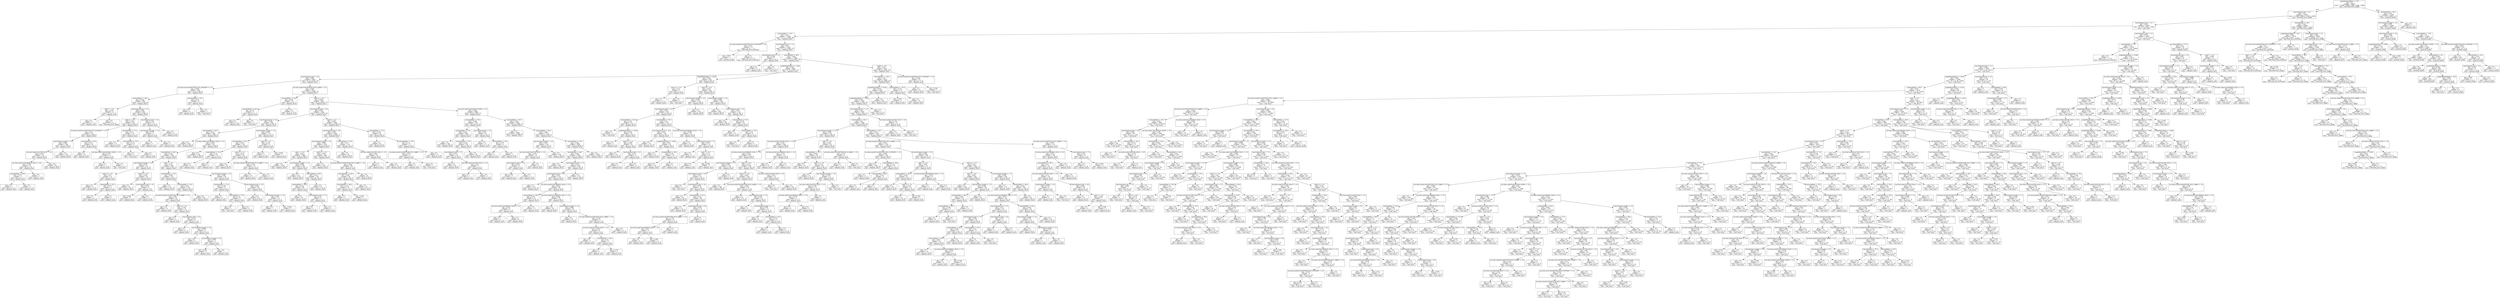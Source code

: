 digraph Tree {
node [shape=box] ;
0 [label="jungleMinionsKilled <= 14.5\ngini = 0.8\nsamples = 59940\nvalue = [11988, 11988, 11988, 11988, 11988]\nclass = BOTTOM_DUO_CARRY"] ;
1 [label="lane-frequency-bot <= 2.5\ngini = 0.75\nsamples = 47954\nvalue = [11988, 11988, 6, 11987, 11985]\nclass = BOTTOM_DUO_CARRY"] ;
0 -> 1 [labeldistance=2.5, labelangle=45, headlabel="True"] ;
2 [label="lane-frequency-top <= 2.5\ngini = 0.501\nsamples = 23970\nvalue = [2, 10, 5, 11972, 11981]\nclass = TOP_SOLO"] ;
1 -> 2 ;
3 [label="minionsKilled <= 18.0\ngini = 0.011\nsamples = 11963\nvalue = [1, 9, 1, 11894, 58]\nclass = MIDDLE_SOLO"] ;
2 -> 3 ;
4 [label="has-item-mostlyUsed-BOTTOM_DUO_SUPPORT <= 0.5\ngini = 0.417\nsamples = 12\nvalue = [0, 9, 1, 1, 1]\nclass = BOTTOM_DUO_SUPPORT"] ;
3 -> 4 ;
5 [label="gini = 0.667\nsamples = 3\nvalue = [0, 0, 1, 1, 1]\nclass = JUNGLE_NONE"] ;
4 -> 5 ;
6 [label="gini = 0.0\nsamples = 9\nvalue = [0, 9, 0, 0, 0]\nclass = BOTTOM_DUO_SUPPORT"] ;
4 -> 6 ;
7 [label="lane-frequency-mid <= 1.5\ngini = 0.01\nsamples = 11951\nvalue = [1, 0, 0, 11893, 57]\nclass = MIDDLE_SOLO"] ;
3 -> 7 ;
8 [label="lane-frequency-top <= 1.5\ngini = 0.245\nsamples = 7\nvalue = [0, 0, 0, 6, 1]\nclass = MIDDLE_SOLO"] ;
7 -> 8 ;
9 [label="gini = 0.0\nsamples = 6\nvalue = [0, 0, 0, 6, 0]\nclass = MIDDLE_SOLO"] ;
8 -> 9 ;
10 [label="gini = 0.0\nsamples = 1\nvalue = [0, 0, 0, 0, 1]\nclass = TOP_SOLO"] ;
8 -> 10 ;
11 [label="minionsKilled <= 80.5\ngini = 0.009\nsamples = 11944\nvalue = [1, 0, 0, 11887, 56]\nclass = MIDDLE_SOLO"] ;
7 -> 11 ;
12 [label="jungleMinionRatio <= 0.028\ngini = 0.007\nsamples = 9603\nvalue = [1, 0, 0, 9571, 31]\nclass = MIDDLE_SOLO"] ;
11 -> 12 ;
13 [label="lane-frequency-mid <= 4.5\ngini = 0.005\nsamples = 8768\nvalue = [1, 0, 0, 8744, 23]\nclass = MIDDLE_SOLO"] ;
12 -> 13 ;
14 [label="has-item-overUsed-BOTTOM_DUO_SUPPORT <= 0.5\ngini = 0.026\nsamples = 454\nvalue = [1, 0, 0, 448, 5]\nclass = MIDDLE_SOLO"] ;
13 -> 14 ;
15 [label="minionsKilled <= 40.0\ngini = 0.022\nsamples = 448\nvalue = [1, 0, 0, 443, 4]\nclass = MIDDLE_SOLO"] ;
14 -> 15 ;
16 [label="spell-7 <= 0.5\ngini = 0.219\nsamples = 8\nvalue = [1, 0, 0, 7, 0]\nclass = MIDDLE_SOLO"] ;
15 -> 16 ;
17 [label="gini = 0.0\nsamples = 7\nvalue = [0, 0, 0, 7, 0]\nclass = MIDDLE_SOLO"] ;
16 -> 17 ;
18 [label="gini = 0.0\nsamples = 1\nvalue = [1, 0, 0, 0, 0]\nclass = BOTTOM_DUO_CARRY"] ;
16 -> 18 ;
19 [label="lane-frequency-top <= 1.5\ngini = 0.018\nsamples = 440\nvalue = [0, 0, 0, 436, 4]\nclass = MIDDLE_SOLO"] ;
15 -> 19 ;
20 [label="spell-21 <= 0.5\ngini = 0.014\nsamples = 427\nvalue = [0, 0, 0, 424, 3]\nclass = MIDDLE_SOLO"] ;
19 -> 20 ;
21 [label="has-item-mostlyUsed-BOTTOM_DUO_SUPPORT <= 0.5\ngini = 0.01\nsamples = 411\nvalue = [0, 0, 0, 409, 2]\nclass = MIDDLE_SOLO"] ;
20 -> 21 ;
22 [label="lane-frequency-jungle <= 3.5\ngini = 0.005\nsamples = 386\nvalue = [0, 0, 0, 385, 1]\nclass = MIDDLE_SOLO"] ;
21 -> 22 ;
23 [label="has-item-underUsed-TOP_SOLO <= 0.5\ngini = 0.028\nsamples = 70\nvalue = [0, 0, 0, 69, 1]\nclass = MIDDLE_SOLO"] ;
22 -> 23 ;
24 [label="has-item-mostlyUsed-MIDDLE_SOLO <= 0.5\ngini = 0.165\nsamples = 11\nvalue = [0, 0, 0, 10, 1]\nclass = MIDDLE_SOLO"] ;
23 -> 24 ;
25 [label="minionsKilled <= 69.0\ngini = 0.375\nsamples = 4\nvalue = [0, 0, 0, 3, 1]\nclass = MIDDLE_SOLO"] ;
24 -> 25 ;
26 [label="gini = 0.5\nsamples = 2\nvalue = [0, 0, 0, 1, 1]\nclass = MIDDLE_SOLO"] ;
25 -> 26 ;
27 [label="gini = 0.0\nsamples = 2\nvalue = [0, 0, 0, 2, 0]\nclass = MIDDLE_SOLO"] ;
25 -> 27 ;
28 [label="gini = 0.0\nsamples = 7\nvalue = [0, 0, 0, 7, 0]\nclass = MIDDLE_SOLO"] ;
24 -> 28 ;
29 [label="gini = 0.0\nsamples = 59\nvalue = [0, 0, 0, 59, 0]\nclass = MIDDLE_SOLO"] ;
23 -> 29 ;
30 [label="gini = 0.0\nsamples = 316\nvalue = [0, 0, 0, 316, 0]\nclass = MIDDLE_SOLO"] ;
22 -> 30 ;
31 [label="minionsKilled <= 76.5\ngini = 0.077\nsamples = 25\nvalue = [0, 0, 0, 24, 1]\nclass = MIDDLE_SOLO"] ;
21 -> 31 ;
32 [label="gini = 0.0\nsamples = 21\nvalue = [0, 0, 0, 21, 0]\nclass = MIDDLE_SOLO"] ;
31 -> 32 ;
33 [label="has-item-underUsed-JUNGLE_NONE <= 0.5\ngini = 0.375\nsamples = 4\nvalue = [0, 0, 0, 3, 1]\nclass = MIDDLE_SOLO"] ;
31 -> 33 ;
34 [label="gini = 0.0\nsamples = 3\nvalue = [0, 0, 0, 3, 0]\nclass = MIDDLE_SOLO"] ;
33 -> 34 ;
35 [label="gini = 0.0\nsamples = 1\nvalue = [0, 0, 0, 0, 1]\nclass = TOP_SOLO"] ;
33 -> 35 ;
36 [label="minionsKilled <= 71.5\ngini = 0.117\nsamples = 16\nvalue = [0, 0, 0, 15, 1]\nclass = MIDDLE_SOLO"] ;
20 -> 36 ;
37 [label="gini = 0.0\nsamples = 12\nvalue = [0, 0, 0, 12, 0]\nclass = MIDDLE_SOLO"] ;
36 -> 37 ;
38 [label="minionsKilled <= 73.0\ngini = 0.375\nsamples = 4\nvalue = [0, 0, 0, 3, 1]\nclass = MIDDLE_SOLO"] ;
36 -> 38 ;
39 [label="gini = 0.0\nsamples = 1\nvalue = [0, 0, 0, 0, 1]\nclass = TOP_SOLO"] ;
38 -> 39 ;
40 [label="gini = 0.0\nsamples = 3\nvalue = [0, 0, 0, 3, 0]\nclass = MIDDLE_SOLO"] ;
38 -> 40 ;
41 [label="lane-frequency-mid <= 3.5\ngini = 0.142\nsamples = 13\nvalue = [0, 0, 0, 12, 1]\nclass = MIDDLE_SOLO"] ;
19 -> 41 ;
42 [label="lane-frequency-jungle <= 3.5\ngini = 0.375\nsamples = 4\nvalue = [0, 0, 0, 3, 1]\nclass = MIDDLE_SOLO"] ;
41 -> 42 ;
43 [label="gini = 0.5\nsamples = 2\nvalue = [0, 0, 0, 1, 1]\nclass = MIDDLE_SOLO"] ;
42 -> 43 ;
44 [label="gini = 0.0\nsamples = 2\nvalue = [0, 0, 0, 2, 0]\nclass = MIDDLE_SOLO"] ;
42 -> 44 ;
45 [label="gini = 0.0\nsamples = 9\nvalue = [0, 0, 0, 9, 0]\nclass = MIDDLE_SOLO"] ;
41 -> 45 ;
46 [label="minionsKilled <= 74.0\ngini = 0.278\nsamples = 6\nvalue = [0, 0, 0, 5, 1]\nclass = MIDDLE_SOLO"] ;
14 -> 46 ;
47 [label="gini = 0.0\nsamples = 5\nvalue = [0, 0, 0, 5, 0]\nclass = MIDDLE_SOLO"] ;
46 -> 47 ;
48 [label="gini = 0.0\nsamples = 1\nvalue = [0, 0, 0, 0, 1]\nclass = TOP_SOLO"] ;
46 -> 48 ;
49 [label="has-item-underUsed-BOTTOM_DUO_CARRY <= 0.5\ngini = 0.004\nsamples = 8314\nvalue = [0, 0, 0, 8296, 18]\nclass = MIDDLE_SOLO"] ;
13 -> 49 ;
50 [label="minionsKilled <= 62.0\ngini = 0.045\nsamples = 43\nvalue = [0, 0, 0, 42, 1]\nclass = MIDDLE_SOLO"] ;
49 -> 50 ;
51 [label="minionsKilled <= 60.0\ngini = 0.278\nsamples = 6\nvalue = [0, 0, 0, 5, 1]\nclass = MIDDLE_SOLO"] ;
50 -> 51 ;
52 [label="gini = 0.0\nsamples = 5\nvalue = [0, 0, 0, 5, 0]\nclass = MIDDLE_SOLO"] ;
51 -> 52 ;
53 [label="gini = 0.0\nsamples = 1\nvalue = [0, 0, 0, 0, 1]\nclass = TOP_SOLO"] ;
51 -> 53 ;
54 [label="gini = 0.0\nsamples = 37\nvalue = [0, 0, 0, 37, 0]\nclass = MIDDLE_SOLO"] ;
50 -> 54 ;
55 [label="spell-14 <= 0.5\ngini = 0.004\nsamples = 8271\nvalue = [0, 0, 0, 8254, 17]\nclass = MIDDLE_SOLO"] ;
49 -> 55 ;
56 [label="lane-frequency-mid <= 6.5\ngini = 0.007\nsamples = 3291\nvalue = [0, 0, 0, 3279, 12]\nclass = MIDDLE_SOLO"] ;
55 -> 56 ;
57 [label="lane-frequency-top <= 0.5\ngini = 0.016\nsamples = 982\nvalue = [0, 0, 0, 974, 8]\nclass = MIDDLE_SOLO"] ;
56 -> 57 ;
58 [label="minionsKilled <= 66.5\ngini = 0.011\nsamples = 869\nvalue = [0, 0, 0, 864, 5]\nclass = MIDDLE_SOLO"] ;
57 -> 58 ;
59 [label="gini = 0.0\nsamples = 342\nvalue = [0, 0, 0, 342, 0]\nclass = MIDDLE_SOLO"] ;
58 -> 59 ;
60 [label="has-item-underUsed-MIDDLE_SOLO <= 0.5\ngini = 0.019\nsamples = 527\nvalue = [0, 0, 0, 522, 5]\nclass = MIDDLE_SOLO"] ;
58 -> 60 ;
61 [label="minionsKilled <= 68.5\ngini = 0.029\nsamples = 343\nvalue = [0, 0, 0, 338, 5]\nclass = MIDDLE_SOLO"] ;
60 -> 61 ;
62 [label="lane-frequency-jungle <= 2.5\ngini = 0.073\nsamples = 53\nvalue = [0, 0, 0, 51, 2]\nclass = MIDDLE_SOLO"] ;
61 -> 62 ;
63 [label="spell-12 <= 0.5\ngini = 0.18\nsamples = 10\nvalue = [0, 0, 0, 9, 1]\nclass = MIDDLE_SOLO"] ;
62 -> 63 ;
64 [label="gini = 0.0\nsamples = 6\nvalue = [0, 0, 0, 6, 0]\nclass = MIDDLE_SOLO"] ;
63 -> 64 ;
65 [label="minionsKilled <= 67.5\ngini = 0.375\nsamples = 4\nvalue = [0, 0, 0, 3, 1]\nclass = MIDDLE_SOLO"] ;
63 -> 65 ;
66 [label="gini = 0.0\nsamples = 2\nvalue = [0, 0, 0, 2, 0]\nclass = MIDDLE_SOLO"] ;
65 -> 66 ;
67 [label="gini = 0.5\nsamples = 2\nvalue = [0, 0, 0, 1, 1]\nclass = MIDDLE_SOLO"] ;
65 -> 67 ;
68 [label="spell-21 <= 0.5\ngini = 0.045\nsamples = 43\nvalue = [0, 0, 0, 42, 1]\nclass = MIDDLE_SOLO"] ;
62 -> 68 ;
69 [label="gini = 0.0\nsamples = 35\nvalue = [0, 0, 0, 35, 0]\nclass = MIDDLE_SOLO"] ;
68 -> 69 ;
70 [label="lane-frequency-mid <= 5.5\ngini = 0.219\nsamples = 8\nvalue = [0, 0, 0, 7, 1]\nclass = MIDDLE_SOLO"] ;
68 -> 70 ;
71 [label="gini = 0.444\nsamples = 3\nvalue = [0, 0, 0, 2, 1]\nclass = MIDDLE_SOLO"] ;
70 -> 71 ;
72 [label="gini = 0.0\nsamples = 5\nvalue = [0, 0, 0, 5, 0]\nclass = MIDDLE_SOLO"] ;
70 -> 72 ;
73 [label="spell-1 <= 0.5\ngini = 0.02\nsamples = 290\nvalue = [0, 0, 0, 287, 3]\nclass = MIDDLE_SOLO"] ;
61 -> 73 ;
74 [label="minionsKilled <= 74.5\ngini = 0.009\nsamples = 231\nvalue = [0, 0, 0, 230, 1]\nclass = MIDDLE_SOLO"] ;
73 -> 74 ;
75 [label="gini = 0.0\nsamples = 121\nvalue = [0, 0, 0, 121, 0]\nclass = MIDDLE_SOLO"] ;
74 -> 75 ;
76 [label="minionsKilled <= 75.5\ngini = 0.018\nsamples = 110\nvalue = [0, 0, 0, 109, 1]\nclass = MIDDLE_SOLO"] ;
74 -> 76 ;
77 [label="has-item-mostlyUsed-BOTTOM_DUO_CARRY <= 0.5\ngini = 0.08\nsamples = 24\nvalue = [0, 0, 0, 23, 1]\nclass = MIDDLE_SOLO"] ;
76 -> 77 ;
78 [label="gini = 0.0\nsamples = 11\nvalue = [0, 0, 0, 11, 0]\nclass = MIDDLE_SOLO"] ;
77 -> 78 ;
79 [label="spell-12 <= 0.5\ngini = 0.142\nsamples = 13\nvalue = [0, 0, 0, 12, 1]\nclass = MIDDLE_SOLO"] ;
77 -> 79 ;
80 [label="gini = 0.0\nsamples = 5\nvalue = [0, 0, 0, 5, 0]\nclass = MIDDLE_SOLO"] ;
79 -> 80 ;
81 [label="lane-frequency-mid <= 5.5\ngini = 0.219\nsamples = 8\nvalue = [0, 0, 0, 7, 1]\nclass = MIDDLE_SOLO"] ;
79 -> 81 ;
82 [label="gini = 0.0\nsamples = 2\nvalue = [0, 0, 0, 2, 0]\nclass = MIDDLE_SOLO"] ;
81 -> 82 ;
83 [label="lane-frequency-jungle <= 2.5\ngini = 0.278\nsamples = 6\nvalue = [0, 0, 0, 5, 1]\nclass = MIDDLE_SOLO"] ;
81 -> 83 ;
84 [label="gini = 0.0\nsamples = 2\nvalue = [0, 0, 0, 2, 0]\nclass = MIDDLE_SOLO"] ;
83 -> 84 ;
85 [label="lane-frequency-jungle <= 3.5\ngini = 0.375\nsamples = 4\nvalue = [0, 0, 0, 3, 1]\nclass = MIDDLE_SOLO"] ;
83 -> 85 ;
86 [label="gini = 0.444\nsamples = 3\nvalue = [0, 0, 0, 2, 1]\nclass = MIDDLE_SOLO"] ;
85 -> 86 ;
87 [label="gini = 0.0\nsamples = 1\nvalue = [0, 0, 0, 1, 0]\nclass = MIDDLE_SOLO"] ;
85 -> 87 ;
88 [label="gini = 0.0\nsamples = 86\nvalue = [0, 0, 0, 86, 0]\nclass = MIDDLE_SOLO"] ;
76 -> 88 ;
89 [label="lane-frequency-jungle <= 2.5\ngini = 0.065\nsamples = 59\nvalue = [0, 0, 0, 57, 2]\nclass = MIDDLE_SOLO"] ;
73 -> 89 ;
90 [label="minionsKilled <= 73.5\ngini = 0.198\nsamples = 9\nvalue = [0, 0, 0, 8, 1]\nclass = MIDDLE_SOLO"] ;
89 -> 90 ;
91 [label="gini = 0.0\nsamples = 4\nvalue = [0, 0, 0, 4, 0]\nclass = MIDDLE_SOLO"] ;
90 -> 91 ;
92 [label="minionsKilled <= 75.0\ngini = 0.32\nsamples = 5\nvalue = [0, 0, 0, 4, 1]\nclass = MIDDLE_SOLO"] ;
90 -> 92 ;
93 [label="gini = 0.0\nsamples = 1\nvalue = [0, 0, 0, 0, 1]\nclass = TOP_SOLO"] ;
92 -> 93 ;
94 [label="gini = 0.0\nsamples = 4\nvalue = [0, 0, 0, 4, 0]\nclass = MIDDLE_SOLO"] ;
92 -> 94 ;
95 [label="lane-frequency-bot <= 0.5\ngini = 0.039\nsamples = 50\nvalue = [0, 0, 0, 49, 1]\nclass = MIDDLE_SOLO"] ;
89 -> 95 ;
96 [label="gini = 0.0\nsamples = 40\nvalue = [0, 0, 0, 40, 0]\nclass = MIDDLE_SOLO"] ;
95 -> 96 ;
97 [label="lane-frequency-jungle <= 3.5\ngini = 0.18\nsamples = 10\nvalue = [0, 0, 0, 9, 1]\nclass = MIDDLE_SOLO"] ;
95 -> 97 ;
98 [label="gini = 0.0\nsamples = 7\nvalue = [0, 0, 0, 7, 0]\nclass = MIDDLE_SOLO"] ;
97 -> 98 ;
99 [label="gini = 0.444\nsamples = 3\nvalue = [0, 0, 0, 2, 1]\nclass = MIDDLE_SOLO"] ;
97 -> 99 ;
100 [label="gini = 0.0\nsamples = 184\nvalue = [0, 0, 0, 184, 0]\nclass = MIDDLE_SOLO"] ;
60 -> 100 ;
101 [label="lane-frequency-jungle <= 3.5\ngini = 0.052\nsamples = 113\nvalue = [0, 0, 0, 110, 3]\nclass = MIDDLE_SOLO"] ;
57 -> 101 ;
102 [label="minionsKilled <= 54.5\ngini = 0.037\nsamples = 105\nvalue = [0, 0, 0, 103, 2]\nclass = MIDDLE_SOLO"] ;
101 -> 102 ;
103 [label="minionsKilled <= 53.5\ngini = 0.18\nsamples = 10\nvalue = [0, 0, 0, 9, 1]\nclass = MIDDLE_SOLO"] ;
102 -> 103 ;
104 [label="gini = 0.0\nsamples = 8\nvalue = [0, 0, 0, 8, 0]\nclass = MIDDLE_SOLO"] ;
103 -> 104 ;
105 [label="gini = 0.5\nsamples = 2\nvalue = [0, 0, 0, 1, 1]\nclass = MIDDLE_SOLO"] ;
103 -> 105 ;
106 [label="spell-21 <= 0.5\ngini = 0.021\nsamples = 95\nvalue = [0, 0, 0, 94, 1]\nclass = MIDDLE_SOLO"] ;
102 -> 106 ;
107 [label="gini = 0.0\nsamples = 83\nvalue = [0, 0, 0, 83, 0]\nclass = MIDDLE_SOLO"] ;
106 -> 107 ;
108 [label="has-item-mostlyUsed-BOTTOM_DUO_CARRY <= 0.5\ngini = 0.153\nsamples = 12\nvalue = [0, 0, 0, 11, 1]\nclass = MIDDLE_SOLO"] ;
106 -> 108 ;
109 [label="gini = 0.0\nsamples = 10\nvalue = [0, 0, 0, 10, 0]\nclass = MIDDLE_SOLO"] ;
108 -> 109 ;
110 [label="gini = 0.5\nsamples = 2\nvalue = [0, 0, 0, 1, 1]\nclass = MIDDLE_SOLO"] ;
108 -> 110 ;
111 [label="spell-12 <= 0.5\ngini = 0.219\nsamples = 8\nvalue = [0, 0, 0, 7, 1]\nclass = MIDDLE_SOLO"] ;
101 -> 111 ;
112 [label="gini = 0.0\nsamples = 5\nvalue = [0, 0, 0, 5, 0]\nclass = MIDDLE_SOLO"] ;
111 -> 112 ;
113 [label="gini = 0.444\nsamples = 3\nvalue = [0, 0, 0, 2, 1]\nclass = MIDDLE_SOLO"] ;
111 -> 113 ;
114 [label="spell-3 <= 0.5\ngini = 0.003\nsamples = 2309\nvalue = [0, 0, 0, 2305, 4]\nclass = MIDDLE_SOLO"] ;
56 -> 114 ;
115 [label="lane-frequency-mid <= 9.5\ngini = 0.003\nsamples = 2248\nvalue = [0, 0, 0, 2245, 3]\nclass = MIDDLE_SOLO"] ;
114 -> 115 ;
116 [label="lane-frequency-jungle <= 2.5\ngini = 0.002\nsamples = 2134\nvalue = [0, 0, 0, 2132, 2]\nclass = MIDDLE_SOLO"] ;
115 -> 116 ;
117 [label="spell-1 <= 0.5\ngini = 0.001\nsamples = 1866\nvalue = [0, 0, 0, 1865, 1]\nclass = MIDDLE_SOLO"] ;
116 -> 117 ;
118 [label="gini = 0.0\nsamples = 1514\nvalue = [0, 0, 0, 1514, 0]\nclass = MIDDLE_SOLO"] ;
117 -> 118 ;
119 [label="lane-frequency-jungle <= 1.5\ngini = 0.006\nsamples = 352\nvalue = [0, 0, 0, 351, 1]\nclass = MIDDLE_SOLO"] ;
117 -> 119 ;
120 [label="gini = 0.0\nsamples = 218\nvalue = [0, 0, 0, 218, 0]\nclass = MIDDLE_SOLO"] ;
119 -> 120 ;
121 [label="minionsKilled <= 69.5\ngini = 0.015\nsamples = 134\nvalue = [0, 0, 0, 133, 1]\nclass = MIDDLE_SOLO"] ;
119 -> 121 ;
122 [label="minionsKilled <= 68.5\ngini = 0.034\nsamples = 58\nvalue = [0, 0, 0, 57, 1]\nclass = MIDDLE_SOLO"] ;
121 -> 122 ;
123 [label="gini = 0.0\nsamples = 53\nvalue = [0, 0, 0, 53, 0]\nclass = MIDDLE_SOLO"] ;
122 -> 123 ;
124 [label="lane-frequency-mid <= 7.5\ngini = 0.32\nsamples = 5\nvalue = [0, 0, 0, 4, 1]\nclass = MIDDLE_SOLO"] ;
122 -> 124 ;
125 [label="gini = 0.0\nsamples = 3\nvalue = [0, 0, 0, 3, 0]\nclass = MIDDLE_SOLO"] ;
124 -> 125 ;
126 [label="gini = 0.5\nsamples = 2\nvalue = [0, 0, 0, 1, 1]\nclass = MIDDLE_SOLO"] ;
124 -> 126 ;
127 [label="gini = 0.0\nsamples = 76\nvalue = [0, 0, 0, 76, 0]\nclass = MIDDLE_SOLO"] ;
121 -> 127 ;
128 [label="spell-21 <= 0.5\ngini = 0.007\nsamples = 268\nvalue = [0, 0, 0, 267, 1]\nclass = MIDDLE_SOLO"] ;
116 -> 128 ;
129 [label="gini = 0.0\nsamples = 210\nvalue = [0, 0, 0, 210, 0]\nclass = MIDDLE_SOLO"] ;
128 -> 129 ;
130 [label="has-item-mostlyUsed-BOTTOM_DUO_CARRY <= 0.5\ngini = 0.034\nsamples = 58\nvalue = [0, 0, 0, 57, 1]\nclass = MIDDLE_SOLO"] ;
128 -> 130 ;
131 [label="minionsKilled <= 69.5\ngini = 0.067\nsamples = 29\nvalue = [0, 0, 0, 28, 1]\nclass = MIDDLE_SOLO"] ;
130 -> 131 ;
132 [label="minionsKilled <= 68.0\ngini = 0.133\nsamples = 14\nvalue = [0, 0, 0, 13, 1]\nclass = MIDDLE_SOLO"] ;
131 -> 132 ;
133 [label="gini = 0.0\nsamples = 11\nvalue = [0, 0, 0, 11, 0]\nclass = MIDDLE_SOLO"] ;
132 -> 133 ;
134 [label="gini = 0.444\nsamples = 3\nvalue = [0, 0, 0, 2, 1]\nclass = MIDDLE_SOLO"] ;
132 -> 134 ;
135 [label="gini = 0.0\nsamples = 15\nvalue = [0, 0, 0, 15, 0]\nclass = MIDDLE_SOLO"] ;
131 -> 135 ;
136 [label="gini = 0.0\nsamples = 29\nvalue = [0, 0, 0, 29, 0]\nclass = MIDDLE_SOLO"] ;
130 -> 136 ;
137 [label="minionsKilled <= 76.5\ngini = 0.017\nsamples = 114\nvalue = [0, 0, 0, 113, 1]\nclass = MIDDLE_SOLO"] ;
115 -> 137 ;
138 [label="gini = 0.0\nsamples = 93\nvalue = [0, 0, 0, 93, 0]\nclass = MIDDLE_SOLO"] ;
137 -> 138 ;
139 [label="has-item-underUsed-TOP_SOLO <= 0.5\ngini = 0.091\nsamples = 21\nvalue = [0, 0, 0, 20, 1]\nclass = MIDDLE_SOLO"] ;
137 -> 139 ;
140 [label="gini = 0.5\nsamples = 2\nvalue = [0, 0, 0, 1, 1]\nclass = MIDDLE_SOLO"] ;
139 -> 140 ;
141 [label="gini = 0.0\nsamples = 19\nvalue = [0, 0, 0, 19, 0]\nclass = MIDDLE_SOLO"] ;
139 -> 141 ;
142 [label="minionsKilled <= 73.5\ngini = 0.032\nsamples = 61\nvalue = [0, 0, 0, 60, 1]\nclass = MIDDLE_SOLO"] ;
114 -> 142 ;
143 [label="gini = 0.0\nsamples = 44\nvalue = [0, 0, 0, 44, 0]\nclass = MIDDLE_SOLO"] ;
142 -> 143 ;
144 [label="minionsKilled <= 74.5\ngini = 0.111\nsamples = 17\nvalue = [0, 0, 0, 16, 1]\nclass = MIDDLE_SOLO"] ;
142 -> 144 ;
145 [label="has-item-mostlyUsed-BOTTOM_DUO_CARRY <= 0.5\ngini = 0.375\nsamples = 4\nvalue = [0, 0, 0, 3, 1]\nclass = MIDDLE_SOLO"] ;
144 -> 145 ;
146 [label="gini = 0.0\nsamples = 3\nvalue = [0, 0, 0, 3, 0]\nclass = MIDDLE_SOLO"] ;
145 -> 146 ;
147 [label="gini = 0.0\nsamples = 1\nvalue = [0, 0, 0, 0, 1]\nclass = TOP_SOLO"] ;
145 -> 147 ;
148 [label="gini = 0.0\nsamples = 13\nvalue = [0, 0, 0, 13, 0]\nclass = MIDDLE_SOLO"] ;
144 -> 148 ;
149 [label="has-item-underUsed-JUNGLE_NONE <= 0.5\ngini = 0.002\nsamples = 4980\nvalue = [0, 0, 0, 4975, 5]\nclass = MIDDLE_SOLO"] ;
55 -> 149 ;
150 [label="minionsKilled <= 78.5\ngini = 0.008\nsamples = 519\nvalue = [0, 0, 0, 517, 2]\nclass = MIDDLE_SOLO"] ;
149 -> 150 ;
151 [label="minionsKilled <= 73.5\ngini = 0.004\nsamples = 498\nvalue = [0, 0, 0, 497, 1]\nclass = MIDDLE_SOLO"] ;
150 -> 151 ;
152 [label="gini = 0.0\nsamples = 393\nvalue = [0, 0, 0, 393, 0]\nclass = MIDDLE_SOLO"] ;
151 -> 152 ;
153 [label="minionsKilled <= 74.5\ngini = 0.019\nsamples = 105\nvalue = [0, 0, 0, 104, 1]\nclass = MIDDLE_SOLO"] ;
151 -> 153 ;
154 [label="lane-frequency-mid <= 7.5\ngini = 0.077\nsamples = 25\nvalue = [0, 0, 0, 24, 1]\nclass = MIDDLE_SOLO"] ;
153 -> 154 ;
155 [label="gini = 0.0\nsamples = 20\nvalue = [0, 0, 0, 20, 0]\nclass = MIDDLE_SOLO"] ;
154 -> 155 ;
156 [label="has-item-underUsed-TOP_SOLO <= 0.5\ngini = 0.32\nsamples = 5\nvalue = [0, 0, 0, 4, 1]\nclass = MIDDLE_SOLO"] ;
154 -> 156 ;
157 [label="gini = 0.5\nsamples = 2\nvalue = [0, 0, 0, 1, 1]\nclass = MIDDLE_SOLO"] ;
156 -> 157 ;
158 [label="gini = 0.0\nsamples = 3\nvalue = [0, 0, 0, 3, 0]\nclass = MIDDLE_SOLO"] ;
156 -> 158 ;
159 [label="gini = 0.0\nsamples = 80\nvalue = [0, 0, 0, 80, 0]\nclass = MIDDLE_SOLO"] ;
153 -> 159 ;
160 [label="lane-frequency-bot <= 0.5\ngini = 0.091\nsamples = 21\nvalue = [0, 0, 0, 20, 1]\nclass = MIDDLE_SOLO"] ;
150 -> 160 ;
161 [label="gini = 0.0\nsamples = 17\nvalue = [0, 0, 0, 17, 0]\nclass = MIDDLE_SOLO"] ;
160 -> 161 ;
162 [label="minionsKilled <= 79.5\ngini = 0.375\nsamples = 4\nvalue = [0, 0, 0, 3, 1]\nclass = MIDDLE_SOLO"] ;
160 -> 162 ;
163 [label="gini = 0.5\nsamples = 2\nvalue = [0, 0, 0, 1, 1]\nclass = MIDDLE_SOLO"] ;
162 -> 163 ;
164 [label="gini = 0.0\nsamples = 2\nvalue = [0, 0, 0, 2, 0]\nclass = MIDDLE_SOLO"] ;
162 -> 164 ;
165 [label="minionsKilled <= 63.5\ngini = 0.001\nsamples = 4461\nvalue = [0, 0, 0, 4458, 3]\nclass = MIDDLE_SOLO"] ;
149 -> 165 ;
166 [label="gini = 0.0\nsamples = 1689\nvalue = [0, 0, 0, 1689, 0]\nclass = MIDDLE_SOLO"] ;
165 -> 166 ;
167 [label="minionsKilled <= 64.5\ngini = 0.002\nsamples = 2772\nvalue = [0, 0, 0, 2769, 3]\nclass = MIDDLE_SOLO"] ;
165 -> 167 ;
168 [label="lane-frequency-jungle <= 0.5\ngini = 0.013\nsamples = 152\nvalue = [0, 0, 0, 151, 1]\nclass = MIDDLE_SOLO"] ;
167 -> 168 ;
169 [label="has-item-underUsed-TOP_SOLO <= 0.5\ngini = 0.153\nsamples = 12\nvalue = [0, 0, 0, 11, 1]\nclass = MIDDLE_SOLO"] ;
168 -> 169 ;
170 [label="lane-frequency-mid <= 9.5\ngini = 0.278\nsamples = 6\nvalue = [0, 0, 0, 5, 1]\nclass = MIDDLE_SOLO"] ;
169 -> 170 ;
171 [label="gini = 0.444\nsamples = 3\nvalue = [0, 0, 0, 2, 1]\nclass = MIDDLE_SOLO"] ;
170 -> 171 ;
172 [label="gini = 0.0\nsamples = 3\nvalue = [0, 0, 0, 3, 0]\nclass = MIDDLE_SOLO"] ;
170 -> 172 ;
173 [label="gini = 0.0\nsamples = 6\nvalue = [0, 0, 0, 6, 0]\nclass = MIDDLE_SOLO"] ;
169 -> 173 ;
174 [label="gini = 0.0\nsamples = 140\nvalue = [0, 0, 0, 140, 0]\nclass = MIDDLE_SOLO"] ;
168 -> 174 ;
175 [label="minionsKilled <= 70.5\ngini = 0.002\nsamples = 2620\nvalue = [0, 0, 0, 2618, 2]\nclass = MIDDLE_SOLO"] ;
167 -> 175 ;
176 [label="minionsKilled <= 68.5\ngini = 0.004\nsamples = 1061\nvalue = [0, 0, 0, 1059, 2]\nclass = MIDDLE_SOLO"] ;
175 -> 176 ;
177 [label="gini = 0.0\nsamples = 702\nvalue = [0, 0, 0, 702, 0]\nclass = MIDDLE_SOLO"] ;
176 -> 177 ;
178 [label="lane-frequency-mid <= 7.5\ngini = 0.011\nsamples = 359\nvalue = [0, 0, 0, 357, 2]\nclass = MIDDLE_SOLO"] ;
176 -> 178 ;
179 [label="lane-frequency-mid <= 6.5\ngini = 0.018\nsamples = 216\nvalue = [0, 0, 0, 214, 2]\nclass = MIDDLE_SOLO"] ;
178 -> 179 ;
180 [label="gini = 0.0\nsamples = 121\nvalue = [0, 0, 0, 121, 0]\nclass = MIDDLE_SOLO"] ;
179 -> 180 ;
181 [label="has-item-mostlyUsed-MIDDLE_SOLO <= 0.5\ngini = 0.041\nsamples = 95\nvalue = [0, 0, 0, 93, 2]\nclass = MIDDLE_SOLO"] ;
179 -> 181 ;
182 [label="minionsKilled <= 69.5\ngini = 0.077\nsamples = 25\nvalue = [0, 0, 0, 24, 1]\nclass = MIDDLE_SOLO"] ;
181 -> 182 ;
183 [label="has-item-underUsed-MIDDLE_SOLO <= 0.5\ngini = 0.219\nsamples = 8\nvalue = [0, 0, 0, 7, 1]\nclass = MIDDLE_SOLO"] ;
182 -> 183 ;
184 [label="gini = 0.5\nsamples = 2\nvalue = [0, 0, 0, 1, 1]\nclass = MIDDLE_SOLO"] ;
183 -> 184 ;
185 [label="gini = 0.0\nsamples = 6\nvalue = [0, 0, 0, 6, 0]\nclass = MIDDLE_SOLO"] ;
183 -> 185 ;
186 [label="gini = 0.0\nsamples = 17\nvalue = [0, 0, 0, 17, 0]\nclass = MIDDLE_SOLO"] ;
182 -> 186 ;
187 [label="has-item-underUsed-MIDDLE_SOLO <= 0.5\ngini = 0.028\nsamples = 70\nvalue = [0, 0, 0, 69, 1]\nclass = MIDDLE_SOLO"] ;
181 -> 187 ;
188 [label="gini = 0.0\nsamples = 50\nvalue = [0, 0, 0, 50, 0]\nclass = MIDDLE_SOLO"] ;
187 -> 188 ;
189 [label="lane-frequency-jungle <= 2.5\ngini = 0.095\nsamples = 20\nvalue = [0, 0, 0, 19, 1]\nclass = MIDDLE_SOLO"] ;
187 -> 189 ;
190 [label="gini = 0.0\nsamples = 12\nvalue = [0, 0, 0, 12, 0]\nclass = MIDDLE_SOLO"] ;
189 -> 190 ;
191 [label="has-item-mostlyUsed-BOTTOM_DUO_CARRY <= 0.5\ngini = 0.219\nsamples = 8\nvalue = [0, 0, 0, 7, 1]\nclass = MIDDLE_SOLO"] ;
189 -> 191 ;
192 [label="has-item-underUsed-TOP_SOLO <= 0.5\ngini = 0.278\nsamples = 6\nvalue = [0, 0, 0, 5, 1]\nclass = MIDDLE_SOLO"] ;
191 -> 192 ;
193 [label="gini = 0.0\nsamples = 1\nvalue = [0, 0, 0, 1, 0]\nclass = MIDDLE_SOLO"] ;
192 -> 193 ;
194 [label="minionsKilled <= 69.5\ngini = 0.32\nsamples = 5\nvalue = [0, 0, 0, 4, 1]\nclass = MIDDLE_SOLO"] ;
192 -> 194 ;
195 [label="gini = 0.0\nsamples = 1\nvalue = [0, 0, 0, 1, 0]\nclass = MIDDLE_SOLO"] ;
194 -> 195 ;
196 [label="gini = 0.375\nsamples = 4\nvalue = [0, 0, 0, 3, 1]\nclass = MIDDLE_SOLO"] ;
194 -> 196 ;
197 [label="gini = 0.0\nsamples = 2\nvalue = [0, 0, 0, 2, 0]\nclass = MIDDLE_SOLO"] ;
191 -> 197 ;
198 [label="gini = 0.0\nsamples = 143\nvalue = [0, 0, 0, 143, 0]\nclass = MIDDLE_SOLO"] ;
178 -> 198 ;
199 [label="gini = 0.0\nsamples = 1559\nvalue = [0, 0, 0, 1559, 0]\nclass = MIDDLE_SOLO"] ;
175 -> 199 ;
200 [label="jungleMinionRatio <= 0.028\ngini = 0.019\nsamples = 835\nvalue = [0, 0, 0, 827, 8]\nclass = MIDDLE_SOLO"] ;
12 -> 200 ;
201 [label="spell-14 <= 0.5\ngini = 0.32\nsamples = 5\nvalue = [0, 0, 0, 4, 1]\nclass = MIDDLE_SOLO"] ;
200 -> 201 ;
202 [label="gini = 0.0\nsamples = 4\nvalue = [0, 0, 0, 4, 0]\nclass = MIDDLE_SOLO"] ;
201 -> 202 ;
203 [label="gini = 0.0\nsamples = 1\nvalue = [0, 0, 0, 0, 1]\nclass = TOP_SOLO"] ;
201 -> 203 ;
204 [label="spell-14 <= 0.5\ngini = 0.017\nsamples = 830\nvalue = [0, 0, 0, 823, 7]\nclass = MIDDLE_SOLO"] ;
200 -> 204 ;
205 [label="lane-frequency-jungle <= 2.5\ngini = 0.032\nsamples = 374\nvalue = [0, 0, 0, 368, 6]\nclass = MIDDLE_SOLO"] ;
204 -> 205 ;
206 [label="lane-frequency-mid <= 6.5\ngini = 0.053\nsamples = 220\nvalue = [0, 0, 0, 214, 6]\nclass = MIDDLE_SOLO"] ;
205 -> 206 ;
207 [label="minionsKilled <= 52.5\ngini = 0.227\nsamples = 23\nvalue = [0, 0, 0, 20, 3]\nclass = MIDDLE_SOLO"] ;
206 -> 207 ;
208 [label="gini = 0.0\nsamples = 1\nvalue = [0, 0, 0, 0, 1]\nclass = TOP_SOLO"] ;
207 -> 208 ;
209 [label="jungleMinionRatio <= 0.049\ngini = 0.165\nsamples = 22\nvalue = [0, 0, 0, 20, 2]\nclass = MIDDLE_SOLO"] ;
207 -> 209 ;
210 [label="gini = 0.5\nsamples = 2\nvalue = [0, 0, 0, 1, 1]\nclass = MIDDLE_SOLO"] ;
209 -> 210 ;
211 [label="spell-21 <= 0.5\ngini = 0.095\nsamples = 20\nvalue = [0, 0, 0, 19, 1]\nclass = MIDDLE_SOLO"] ;
209 -> 211 ;
212 [label="gini = 0.0\nsamples = 16\nvalue = [0, 0, 0, 16, 0]\nclass = MIDDLE_SOLO"] ;
211 -> 212 ;
213 [label="lane-frequency-bot <= 0.5\ngini = 0.375\nsamples = 4\nvalue = [0, 0, 0, 3, 1]\nclass = MIDDLE_SOLO"] ;
211 -> 213 ;
214 [label="gini = 0.5\nsamples = 2\nvalue = [0, 0, 0, 1, 1]\nclass = MIDDLE_SOLO"] ;
213 -> 214 ;
215 [label="gini = 0.0\nsamples = 2\nvalue = [0, 0, 0, 2, 0]\nclass = MIDDLE_SOLO"] ;
213 -> 215 ;
216 [label="minionsKilled <= 76.5\ngini = 0.03\nsamples = 197\nvalue = [0, 0, 0, 194, 3]\nclass = MIDDLE_SOLO"] ;
206 -> 216 ;
217 [label="lane-frequency-mid <= 8.5\ngini = 0.013\nsamples = 152\nvalue = [0, 0, 0, 151, 1]\nclass = MIDDLE_SOLO"] ;
216 -> 217 ;
218 [label="gini = 0.0\nsamples = 113\nvalue = [0, 0, 0, 113, 0]\nclass = MIDDLE_SOLO"] ;
217 -> 218 ;
219 [label="jungleMinionRatio <= 0.054\ngini = 0.05\nsamples = 39\nvalue = [0, 0, 0, 38, 1]\nclass = MIDDLE_SOLO"] ;
217 -> 219 ;
220 [label="gini = 0.0\nsamples = 21\nvalue = [0, 0, 0, 21, 0]\nclass = MIDDLE_SOLO"] ;
219 -> 220 ;
221 [label="minionsKilled <= 69.5\ngini = 0.105\nsamples = 18\nvalue = [0, 0, 0, 17, 1]\nclass = MIDDLE_SOLO"] ;
219 -> 221 ;
222 [label="gini = 0.0\nsamples = 16\nvalue = [0, 0, 0, 16, 0]\nclass = MIDDLE_SOLO"] ;
221 -> 222 ;
223 [label="gini = 0.5\nsamples = 2\nvalue = [0, 0, 0, 1, 1]\nclass = MIDDLE_SOLO"] ;
221 -> 223 ;
224 [label="has-item-underUsed-MIDDLE_SOLO <= 0.5\ngini = 0.085\nsamples = 45\nvalue = [0, 0, 0, 43, 2]\nclass = MIDDLE_SOLO"] ;
216 -> 224 ;
225 [label="gini = 0.0\nsamples = 33\nvalue = [0, 0, 0, 33, 0]\nclass = MIDDLE_SOLO"] ;
224 -> 225 ;
226 [label="lane-frequency-mid <= 7.5\ngini = 0.278\nsamples = 12\nvalue = [0, 0, 0, 10, 2]\nclass = MIDDLE_SOLO"] ;
224 -> 226 ;
227 [label="gini = 0.5\nsamples = 2\nvalue = [0, 0, 0, 1, 1]\nclass = MIDDLE_SOLO"] ;
226 -> 227 ;
228 [label="spell-1 <= 0.5\ngini = 0.18\nsamples = 10\nvalue = [0, 0, 0, 9, 1]\nclass = MIDDLE_SOLO"] ;
226 -> 228 ;
229 [label="gini = 0.0\nsamples = 7\nvalue = [0, 0, 0, 7, 0]\nclass = MIDDLE_SOLO"] ;
228 -> 229 ;
230 [label="gini = 0.444\nsamples = 3\nvalue = [0, 0, 0, 2, 1]\nclass = MIDDLE_SOLO"] ;
228 -> 230 ;
231 [label="gini = 0.0\nsamples = 154\nvalue = [0, 0, 0, 154, 0]\nclass = MIDDLE_SOLO"] ;
205 -> 231 ;
232 [label="lane-frequency-jungle <= 3.5\ngini = 0.004\nsamples = 456\nvalue = [0, 0, 0, 455, 1]\nclass = MIDDLE_SOLO"] ;
204 -> 232 ;
233 [label="gini = 0.0\nsamples = 346\nvalue = [0, 0, 0, 346, 0]\nclass = MIDDLE_SOLO"] ;
232 -> 233 ;
234 [label="lane-frequency-mid <= 5.5\ngini = 0.018\nsamples = 110\nvalue = [0, 0, 0, 109, 1]\nclass = MIDDLE_SOLO"] ;
232 -> 234 ;
235 [label="gini = 0.0\nsamples = 88\nvalue = [0, 0, 0, 88, 0]\nclass = MIDDLE_SOLO"] ;
234 -> 235 ;
236 [label="minionsKilled <= 73.5\ngini = 0.087\nsamples = 22\nvalue = [0, 0, 0, 21, 1]\nclass = MIDDLE_SOLO"] ;
234 -> 236 ;
237 [label="gini = 0.0\nsamples = 17\nvalue = [0, 0, 0, 17, 0]\nclass = MIDDLE_SOLO"] ;
236 -> 237 ;
238 [label="minionsKilled <= 74.5\ngini = 0.32\nsamples = 5\nvalue = [0, 0, 0, 4, 1]\nclass = MIDDLE_SOLO"] ;
236 -> 238 ;
239 [label="gini = 0.0\nsamples = 1\nvalue = [0, 0, 0, 0, 1]\nclass = TOP_SOLO"] ;
238 -> 239 ;
240 [label="gini = 0.0\nsamples = 4\nvalue = [0, 0, 0, 4, 0]\nclass = MIDDLE_SOLO"] ;
238 -> 240 ;
241 [label="spell-6 <= 0.5\ngini = 0.021\nsamples = 2341\nvalue = [0, 0, 0, 2316, 25]\nclass = MIDDLE_SOLO"] ;
11 -> 241 ;
242 [label="minionsKilled <= 100.5\ngini = 0.02\nsamples = 2322\nvalue = [0, 0, 0, 2299, 23]\nclass = MIDDLE_SOLO"] ;
241 -> 242 ;
243 [label="jungleMinionRatio <= 0.022\ngini = 0.019\nsamples = 2307\nvalue = [0, 0, 0, 2285, 22]\nclass = MIDDLE_SOLO"] ;
242 -> 243 ;
244 [label="jungleMinionRatio <= 0.022\ngini = 0.022\nsamples = 1956\nvalue = [0, 0, 0, 1934, 22]\nclass = MIDDLE_SOLO"] ;
243 -> 244 ;
245 [label="lane-frequency-bot <= 1.5\ngini = 0.021\nsamples = 1955\nvalue = [0, 0, 0, 1934, 21]\nclass = MIDDLE_SOLO"] ;
244 -> 245 ;
246 [label="minionsKilled <= 82.5\ngini = 0.02\nsamples = 1940\nvalue = [0, 0, 0, 1920, 20]\nclass = MIDDLE_SOLO"] ;
245 -> 246 ;
247 [label="lane-frequency-jungle <= 3.5\ngini = 0.035\nsamples = 507\nvalue = [0, 0, 0, 498, 9]\nclass = MIDDLE_SOLO"] ;
246 -> 247 ;
248 [label="has-item-mostlyUsed-TOP_SOLO <= 0.5\ngini = 0.027\nsamples = 444\nvalue = [0, 0, 0, 438, 6]\nclass = MIDDLE_SOLO"] ;
247 -> 248 ;
249 [label="has-item-mostlyUsed-MIDDLE_SOLO <= 0.5\ngini = 0.023\nsamples = 427\nvalue = [0, 0, 0, 422, 5]\nclass = MIDDLE_SOLO"] ;
248 -> 249 ;
250 [label="lane-frequency-jungle <= 1.5\ngini = 0.047\nsamples = 124\nvalue = [0, 0, 0, 121, 3]\nclass = MIDDLE_SOLO"] ;
249 -> 250 ;
251 [label="lane-frequency-mid <= 6.5\ngini = 0.107\nsamples = 53\nvalue = [0, 0, 0, 50, 3]\nclass = MIDDLE_SOLO"] ;
250 -> 251 ;
252 [label="gini = 0.0\nsamples = 1\nvalue = [0, 0, 0, 0, 1]\nclass = TOP_SOLO"] ;
251 -> 252 ;
253 [label="lane-frequency-mid <= 8.5\ngini = 0.074\nsamples = 52\nvalue = [0, 0, 0, 50, 2]\nclass = MIDDLE_SOLO"] ;
251 -> 253 ;
254 [label="gini = 0.0\nsamples = 26\nvalue = [0, 0, 0, 26, 0]\nclass = MIDDLE_SOLO"] ;
253 -> 254 ;
255 [label="minionsKilled <= 81.5\ngini = 0.142\nsamples = 26\nvalue = [0, 0, 0, 24, 2]\nclass = MIDDLE_SOLO"] ;
253 -> 255 ;
256 [label="gini = 0.0\nsamples = 12\nvalue = [0, 0, 0, 12, 0]\nclass = MIDDLE_SOLO"] ;
255 -> 256 ;
257 [label="lane-frequency-mid <= 9.5\ngini = 0.245\nsamples = 14\nvalue = [0, 0, 0, 12, 2]\nclass = MIDDLE_SOLO"] ;
255 -> 257 ;
258 [label="has-item-mostlyUsed-BOTTOM_DUO_CARRY <= 0.5\ngini = 0.153\nsamples = 12\nvalue = [0, 0, 0, 11, 1]\nclass = MIDDLE_SOLO"] ;
257 -> 258 ;
259 [label="has-item-underUsed-MIDDLE_SOLO <= 0.5\ngini = 0.32\nsamples = 5\nvalue = [0, 0, 0, 4, 1]\nclass = MIDDLE_SOLO"] ;
258 -> 259 ;
260 [label="gini = 0.0\nsamples = 2\nvalue = [0, 0, 0, 2, 0]\nclass = MIDDLE_SOLO"] ;
259 -> 260 ;
261 [label="gini = 0.444\nsamples = 3\nvalue = [0, 0, 0, 2, 1]\nclass = MIDDLE_SOLO"] ;
259 -> 261 ;
262 [label="gini = 0.0\nsamples = 7\nvalue = [0, 0, 0, 7, 0]\nclass = MIDDLE_SOLO"] ;
258 -> 262 ;
263 [label="gini = 0.5\nsamples = 2\nvalue = [0, 0, 0, 1, 1]\nclass = MIDDLE_SOLO"] ;
257 -> 263 ;
264 [label="gini = 0.0\nsamples = 71\nvalue = [0, 0, 0, 71, 0]\nclass = MIDDLE_SOLO"] ;
250 -> 264 ;
265 [label="spell-21 <= 0.5\ngini = 0.013\nsamples = 303\nvalue = [0, 0, 0, 301, 2]\nclass = MIDDLE_SOLO"] ;
249 -> 265 ;
266 [label="spell-12 <= 0.5\ngini = 0.007\nsamples = 276\nvalue = [0, 0, 0, 275, 1]\nclass = MIDDLE_SOLO"] ;
265 -> 266 ;
267 [label="gini = 0.0\nsamples = 198\nvalue = [0, 0, 0, 198, 0]\nclass = MIDDLE_SOLO"] ;
266 -> 267 ;
268 [label="has-item-mostlyUsed-BOTTOM_DUO_CARRY <= 0.5\ngini = 0.025\nsamples = 78\nvalue = [0, 0, 0, 77, 1]\nclass = MIDDLE_SOLO"] ;
266 -> 268 ;
269 [label="gini = 0.0\nsamples = 57\nvalue = [0, 0, 0, 57, 0]\nclass = MIDDLE_SOLO"] ;
268 -> 269 ;
270 [label="lane-frequency-mid <= 7.5\ngini = 0.091\nsamples = 21\nvalue = [0, 0, 0, 20, 1]\nclass = MIDDLE_SOLO"] ;
268 -> 270 ;
271 [label="gini = 0.0\nsamples = 9\nvalue = [0, 0, 0, 9, 0]\nclass = MIDDLE_SOLO"] ;
270 -> 271 ;
272 [label="lane-frequency-jungle <= 1.5\ngini = 0.153\nsamples = 12\nvalue = [0, 0, 0, 11, 1]\nclass = MIDDLE_SOLO"] ;
270 -> 272 ;
273 [label="gini = 0.0\nsamples = 8\nvalue = [0, 0, 0, 8, 0]\nclass = MIDDLE_SOLO"] ;
272 -> 273 ;
274 [label="minionsKilled <= 81.5\ngini = 0.375\nsamples = 4\nvalue = [0, 0, 0, 3, 1]\nclass = MIDDLE_SOLO"] ;
272 -> 274 ;
275 [label="gini = 0.5\nsamples = 2\nvalue = [0, 0, 0, 1, 1]\nclass = MIDDLE_SOLO"] ;
274 -> 275 ;
276 [label="gini = 0.0\nsamples = 2\nvalue = [0, 0, 0, 2, 0]\nclass = MIDDLE_SOLO"] ;
274 -> 276 ;
277 [label="has-item-underUsed-TOP_SOLO <= 0.5\ngini = 0.071\nsamples = 27\nvalue = [0, 0, 0, 26, 1]\nclass = MIDDLE_SOLO"] ;
265 -> 277 ;
278 [label="gini = 0.0\nsamples = 1\nvalue = [0, 0, 0, 0, 1]\nclass = TOP_SOLO"] ;
277 -> 278 ;
279 [label="gini = 0.0\nsamples = 26\nvalue = [0, 0, 0, 26, 0]\nclass = MIDDLE_SOLO"] ;
277 -> 279 ;
280 [label="has-item-mostlyUsed-MIDDLE_SOLO <= 0.5\ngini = 0.111\nsamples = 17\nvalue = [0, 0, 0, 16, 1]\nclass = MIDDLE_SOLO"] ;
248 -> 280 ;
281 [label="gini = 0.0\nsamples = 15\nvalue = [0, 0, 0, 15, 0]\nclass = MIDDLE_SOLO"] ;
280 -> 281 ;
282 [label="gini = 0.5\nsamples = 2\nvalue = [0, 0, 0, 1, 1]\nclass = MIDDLE_SOLO"] ;
280 -> 282 ;
283 [label="spell-7 <= 0.5\ngini = 0.091\nsamples = 63\nvalue = [0, 0, 0, 60, 3]\nclass = MIDDLE_SOLO"] ;
247 -> 283 ;
284 [label="minionsKilled <= 81.5\ngini = 0.065\nsamples = 59\nvalue = [0, 0, 0, 57, 2]\nclass = MIDDLE_SOLO"] ;
283 -> 284 ;
285 [label="gini = 0.0\nsamples = 31\nvalue = [0, 0, 0, 31, 0]\nclass = MIDDLE_SOLO"] ;
284 -> 285 ;
286 [label="spell-14 <= 0.5\ngini = 0.133\nsamples = 28\nvalue = [0, 0, 0, 26, 2]\nclass = MIDDLE_SOLO"] ;
284 -> 286 ;
287 [label="gini = 0.0\nsamples = 16\nvalue = [0, 0, 0, 16, 0]\nclass = MIDDLE_SOLO"] ;
286 -> 287 ;
288 [label="lane-frequency-jungle <= 4.5\ngini = 0.278\nsamples = 12\nvalue = [0, 0, 0, 10, 2]\nclass = MIDDLE_SOLO"] ;
286 -> 288 ;
289 [label="has-item-underUsed-TOP_SOLO <= 0.5\ngini = 0.165\nsamples = 11\nvalue = [0, 0, 0, 10, 1]\nclass = MIDDLE_SOLO"] ;
288 -> 289 ;
290 [label="has-item-underUsed-MIDDLE_SOLO <= 0.5\ngini = 0.375\nsamples = 4\nvalue = [0, 0, 0, 3, 1]\nclass = MIDDLE_SOLO"] ;
289 -> 290 ;
291 [label="gini = 0.5\nsamples = 2\nvalue = [0, 0, 0, 1, 1]\nclass = MIDDLE_SOLO"] ;
290 -> 291 ;
292 [label="gini = 0.0\nsamples = 2\nvalue = [0, 0, 0, 2, 0]\nclass = MIDDLE_SOLO"] ;
290 -> 292 ;
293 [label="gini = 0.0\nsamples = 7\nvalue = [0, 0, 0, 7, 0]\nclass = MIDDLE_SOLO"] ;
289 -> 293 ;
294 [label="gini = 0.0\nsamples = 1\nvalue = [0, 0, 0, 0, 1]\nclass = TOP_SOLO"] ;
288 -> 294 ;
295 [label="has-item-mostlyUsed-BOTTOM_DUO_CARRY <= 0.5\ngini = 0.375\nsamples = 4\nvalue = [0, 0, 0, 3, 1]\nclass = MIDDLE_SOLO"] ;
283 -> 295 ;
296 [label="gini = 0.0\nsamples = 3\nvalue = [0, 0, 0, 3, 0]\nclass = MIDDLE_SOLO"] ;
295 -> 296 ;
297 [label="gini = 0.0\nsamples = 1\nvalue = [0, 0, 0, 0, 1]\nclass = TOP_SOLO"] ;
295 -> 297 ;
298 [label="minionsKilled <= 93.5\ngini = 0.015\nsamples = 1433\nvalue = [0, 0, 0, 1422, 11]\nclass = MIDDLE_SOLO"] ;
246 -> 298 ;
299 [label="has-item-mostlyUsed-BOTTOM_DUO_CARRY <= 0.5\ngini = 0.012\nsamples = 1319\nvalue = [0, 0, 0, 1311, 8]\nclass = MIDDLE_SOLO"] ;
298 -> 299 ;
300 [label="has-item-mostlyUsed-BOTTOM_DUO_SUPPORT <= 0.5\ngini = 0.003\nsamples = 741\nvalue = [0, 0, 0, 740, 1]\nclass = MIDDLE_SOLO"] ;
299 -> 300 ;
301 [label="gini = 0.0\nsamples = 726\nvalue = [0, 0, 0, 726, 0]\nclass = MIDDLE_SOLO"] ;
300 -> 301 ;
302 [label="minionsKilled <= 88.0\ngini = 0.124\nsamples = 15\nvalue = [0, 0, 0, 14, 1]\nclass = MIDDLE_SOLO"] ;
300 -> 302 ;
303 [label="gini = 0.0\nsamples = 9\nvalue = [0, 0, 0, 9, 0]\nclass = MIDDLE_SOLO"] ;
302 -> 303 ;
304 [label="minionsKilled <= 89.5\ngini = 0.278\nsamples = 6\nvalue = [0, 0, 0, 5, 1]\nclass = MIDDLE_SOLO"] ;
302 -> 304 ;
305 [label="gini = 0.5\nsamples = 2\nvalue = [0, 0, 0, 1, 1]\nclass = MIDDLE_SOLO"] ;
304 -> 305 ;
306 [label="gini = 0.0\nsamples = 4\nvalue = [0, 0, 0, 4, 0]\nclass = MIDDLE_SOLO"] ;
304 -> 306 ;
307 [label="lane-frequency-jungle <= 0.5\ngini = 0.024\nsamples = 578\nvalue = [0, 0, 0, 571, 7]\nclass = MIDDLE_SOLO"] ;
299 -> 307 ;
308 [label="spell-1 <= 0.5\ngini = 0.052\nsamples = 75\nvalue = [0, 0, 0, 73, 2]\nclass = MIDDLE_SOLO"] ;
307 -> 308 ;
309 [label="minionsKilled <= 89.5\ngini = 0.029\nsamples = 67\nvalue = [0, 0, 0, 66, 1]\nclass = MIDDLE_SOLO"] ;
308 -> 309 ;
310 [label="gini = 0.0\nsamples = 54\nvalue = [0, 0, 0, 54, 0]\nclass = MIDDLE_SOLO"] ;
309 -> 310 ;
311 [label="spell-12 <= 0.5\ngini = 0.142\nsamples = 13\nvalue = [0, 0, 0, 12, 1]\nclass = MIDDLE_SOLO"] ;
309 -> 311 ;
312 [label="gini = 0.0\nsamples = 10\nvalue = [0, 0, 0, 10, 0]\nclass = MIDDLE_SOLO"] ;
311 -> 312 ;
313 [label="gini = 0.444\nsamples = 3\nvalue = [0, 0, 0, 2, 1]\nclass = MIDDLE_SOLO"] ;
311 -> 313 ;
314 [label="has-item-mostlyUsed-MIDDLE_SOLO <= 0.5\ngini = 0.219\nsamples = 8\nvalue = [0, 0, 0, 7, 1]\nclass = MIDDLE_SOLO"] ;
308 -> 314 ;
315 [label="gini = 0.5\nsamples = 2\nvalue = [0, 0, 0, 1, 1]\nclass = MIDDLE_SOLO"] ;
314 -> 315 ;
316 [label="gini = 0.0\nsamples = 6\nvalue = [0, 0, 0, 6, 0]\nclass = MIDDLE_SOLO"] ;
314 -> 316 ;
317 [label="spell-14 <= 0.5\ngini = 0.02\nsamples = 503\nvalue = [0, 0, 0, 498, 5]\nclass = MIDDLE_SOLO"] ;
307 -> 317 ;
318 [label="spell-7 <= 0.5\ngini = 0.007\nsamples = 283\nvalue = [0, 0, 0, 282, 1]\nclass = MIDDLE_SOLO"] ;
317 -> 318 ;
319 [label="gini = 0.0\nsamples = 225\nvalue = [0, 0, 0, 225, 0]\nclass = MIDDLE_SOLO"] ;
318 -> 319 ;
320 [label="lane-frequency-jungle <= 1.5\ngini = 0.034\nsamples = 58\nvalue = [0, 0, 0, 57, 1]\nclass = MIDDLE_SOLO"] ;
318 -> 320 ;
321 [label="minionsKilled <= 85.5\ngini = 0.095\nsamples = 20\nvalue = [0, 0, 0, 19, 1]\nclass = MIDDLE_SOLO"] ;
320 -> 321 ;
322 [label="minionsKilled <= 84.5\ngini = 0.198\nsamples = 9\nvalue = [0, 0, 0, 8, 1]\nclass = MIDDLE_SOLO"] ;
321 -> 322 ;
323 [label="gini = 0.0\nsamples = 8\nvalue = [0, 0, 0, 8, 0]\nclass = MIDDLE_SOLO"] ;
322 -> 323 ;
324 [label="gini = 0.0\nsamples = 1\nvalue = [0, 0, 0, 0, 1]\nclass = TOP_SOLO"] ;
322 -> 324 ;
325 [label="gini = 0.0\nsamples = 11\nvalue = [0, 0, 0, 11, 0]\nclass = MIDDLE_SOLO"] ;
321 -> 325 ;
326 [label="gini = 0.0\nsamples = 38\nvalue = [0, 0, 0, 38, 0]\nclass = MIDDLE_SOLO"] ;
320 -> 326 ;
327 [label="lane-frequency-jungle <= 1.5\ngini = 0.036\nsamples = 220\nvalue = [0, 0, 0, 216, 4]\nclass = MIDDLE_SOLO"] ;
317 -> 327 ;
328 [label="gini = 0.0\nsamples = 70\nvalue = [0, 0, 0, 70, 0]\nclass = MIDDLE_SOLO"] ;
327 -> 328 ;
329 [label="minionsKilled <= 88.5\ngini = 0.052\nsamples = 150\nvalue = [0, 0, 0, 146, 4]\nclass = MIDDLE_SOLO"] ;
327 -> 329 ;
330 [label="has-item-underUsed-MIDDLE_SOLO <= 0.5\ngini = 0.073\nsamples = 105\nvalue = [0, 0, 0, 101, 4]\nclass = MIDDLE_SOLO"] ;
329 -> 330 ;
331 [label="lane-frequency-bot <= 0.5\ngini = 0.113\nsamples = 50\nvalue = [0, 0, 0, 47, 3]\nclass = MIDDLE_SOLO"] ;
330 -> 331 ;
332 [label="lane-frequency-mid <= 7.5\ngini = 0.083\nsamples = 46\nvalue = [0, 0, 0, 44, 2]\nclass = MIDDLE_SOLO"] ;
331 -> 332 ;
333 [label="minionsKilled <= 85.5\ngini = 0.048\nsamples = 41\nvalue = [0, 0, 0, 40, 1]\nclass = MIDDLE_SOLO"] ;
332 -> 333 ;
334 [label="minionsKilled <= 84.5\ngini = 0.091\nsamples = 21\nvalue = [0, 0, 0, 20, 1]\nclass = MIDDLE_SOLO"] ;
333 -> 334 ;
335 [label="gini = 0.0\nsamples = 14\nvalue = [0, 0, 0, 14, 0]\nclass = MIDDLE_SOLO"] ;
334 -> 335 ;
336 [label="has-item-mostlyUsed-MIDDLE_SOLO <= 0.5\ngini = 0.245\nsamples = 7\nvalue = [0, 0, 0, 6, 1]\nclass = MIDDLE_SOLO"] ;
334 -> 336 ;
337 [label="gini = 0.0\nsamples = 4\nvalue = [0, 0, 0, 4, 0]\nclass = MIDDLE_SOLO"] ;
336 -> 337 ;
338 [label="gini = 0.444\nsamples = 3\nvalue = [0, 0, 0, 2, 1]\nclass = MIDDLE_SOLO"] ;
336 -> 338 ;
339 [label="gini = 0.0\nsamples = 20\nvalue = [0, 0, 0, 20, 0]\nclass = MIDDLE_SOLO"] ;
333 -> 339 ;
340 [label="minionsKilled <= 85.5\ngini = 0.32\nsamples = 5\nvalue = [0, 0, 0, 4, 1]\nclass = MIDDLE_SOLO"] ;
332 -> 340 ;
341 [label="gini = 0.0\nsamples = 4\nvalue = [0, 0, 0, 4, 0]\nclass = MIDDLE_SOLO"] ;
340 -> 341 ;
342 [label="gini = 0.0\nsamples = 1\nvalue = [0, 0, 0, 0, 1]\nclass = TOP_SOLO"] ;
340 -> 342 ;
343 [label="lane-frequency-mid <= 6.0\ngini = 0.375\nsamples = 4\nvalue = [0, 0, 0, 3, 1]\nclass = MIDDLE_SOLO"] ;
331 -> 343 ;
344 [label="gini = 0.0\nsamples = 2\nvalue = [0, 0, 0, 2, 0]\nclass = MIDDLE_SOLO"] ;
343 -> 344 ;
345 [label="gini = 0.5\nsamples = 2\nvalue = [0, 0, 0, 1, 1]\nclass = MIDDLE_SOLO"] ;
343 -> 345 ;
346 [label="minionsKilled <= 83.5\ngini = 0.036\nsamples = 55\nvalue = [0, 0, 0, 54, 1]\nclass = MIDDLE_SOLO"] ;
330 -> 346 ;
347 [label="lane-frequency-jungle <= 2.5\ngini = 0.18\nsamples = 10\nvalue = [0, 0, 0, 9, 1]\nclass = MIDDLE_SOLO"] ;
346 -> 347 ;
348 [label="gini = 0.0\nsamples = 6\nvalue = [0, 0, 0, 6, 0]\nclass = MIDDLE_SOLO"] ;
347 -> 348 ;
349 [label="lane-frequency-jungle <= 3.5\ngini = 0.375\nsamples = 4\nvalue = [0, 0, 0, 3, 1]\nclass = MIDDLE_SOLO"] ;
347 -> 349 ;
350 [label="gini = 0.5\nsamples = 2\nvalue = [0, 0, 0, 1, 1]\nclass = MIDDLE_SOLO"] ;
349 -> 350 ;
351 [label="gini = 0.0\nsamples = 2\nvalue = [0, 0, 0, 2, 0]\nclass = MIDDLE_SOLO"] ;
349 -> 351 ;
352 [label="gini = 0.0\nsamples = 45\nvalue = [0, 0, 0, 45, 0]\nclass = MIDDLE_SOLO"] ;
346 -> 352 ;
353 [label="gini = 0.0\nsamples = 45\nvalue = [0, 0, 0, 45, 0]\nclass = MIDDLE_SOLO"] ;
329 -> 353 ;
354 [label="has-item-overUsed-BOTTOM_DUO_CARRY <= 0.5\ngini = 0.051\nsamples = 114\nvalue = [0, 0, 0, 111, 3]\nclass = MIDDLE_SOLO"] ;
298 -> 354 ;
355 [label="has-item-underUsed-MIDDLE_SOLO <= 0.5\ngini = 0.037\nsamples = 106\nvalue = [0, 0, 0, 104, 2]\nclass = MIDDLE_SOLO"] ;
354 -> 355 ;
356 [label="minionsKilled <= 95.5\ngini = 0.07\nsamples = 55\nvalue = [0, 0, 0, 53, 2]\nclass = MIDDLE_SOLO"] ;
355 -> 356 ;
357 [label="has-item-underUsed-TOP_SOLO <= 0.5\ngini = 0.111\nsamples = 34\nvalue = [0, 0, 0, 32, 2]\nclass = MIDDLE_SOLO"] ;
356 -> 357 ;
358 [label="lane-frequency-jungle <= 2.5\ngini = 0.278\nsamples = 6\nvalue = [0, 0, 0, 5, 1]\nclass = MIDDLE_SOLO"] ;
357 -> 358 ;
359 [label="gini = 0.0\nsamples = 5\nvalue = [0, 0, 0, 5, 0]\nclass = MIDDLE_SOLO"] ;
358 -> 359 ;
360 [label="gini = 0.0\nsamples = 1\nvalue = [0, 0, 0, 0, 1]\nclass = TOP_SOLO"] ;
358 -> 360 ;
361 [label="lane-frequency-mid <= 8.5\ngini = 0.069\nsamples = 28\nvalue = [0, 0, 0, 27, 1]\nclass = MIDDLE_SOLO"] ;
357 -> 361 ;
362 [label="gini = 0.0\nsamples = 21\nvalue = [0, 0, 0, 21, 0]\nclass = MIDDLE_SOLO"] ;
361 -> 362 ;
363 [label="spell-1 <= 0.5\ngini = 0.245\nsamples = 7\nvalue = [0, 0, 0, 6, 1]\nclass = MIDDLE_SOLO"] ;
361 -> 363 ;
364 [label="gini = 0.0\nsamples = 4\nvalue = [0, 0, 0, 4, 0]\nclass = MIDDLE_SOLO"] ;
363 -> 364 ;
365 [label="gini = 0.444\nsamples = 3\nvalue = [0, 0, 0, 2, 1]\nclass = MIDDLE_SOLO"] ;
363 -> 365 ;
366 [label="gini = 0.0\nsamples = 21\nvalue = [0, 0, 0, 21, 0]\nclass = MIDDLE_SOLO"] ;
356 -> 366 ;
367 [label="gini = 0.0\nsamples = 51\nvalue = [0, 0, 0, 51, 0]\nclass = MIDDLE_SOLO"] ;
355 -> 367 ;
368 [label="lane-frequency-mid <= 7.0\ngini = 0.219\nsamples = 8\nvalue = [0, 0, 0, 7, 1]\nclass = MIDDLE_SOLO"] ;
354 -> 368 ;
369 [label="gini = 0.0\nsamples = 5\nvalue = [0, 0, 0, 5, 0]\nclass = MIDDLE_SOLO"] ;
368 -> 369 ;
370 [label="gini = 0.444\nsamples = 3\nvalue = [0, 0, 0, 2, 1]\nclass = MIDDLE_SOLO"] ;
368 -> 370 ;
371 [label="has-item-mostlyUsed-TOP_SOLO <= 0.5\ngini = 0.124\nsamples = 15\nvalue = [0, 0, 0, 14, 1]\nclass = MIDDLE_SOLO"] ;
245 -> 371 ;
372 [label="gini = 0.0\nsamples = 14\nvalue = [0, 0, 0, 14, 0]\nclass = MIDDLE_SOLO"] ;
371 -> 372 ;
373 [label="gini = 0.0\nsamples = 1\nvalue = [0, 0, 0, 0, 1]\nclass = TOP_SOLO"] ;
371 -> 373 ;
374 [label="gini = 0.0\nsamples = 1\nvalue = [0, 0, 0, 0, 1]\nclass = TOP_SOLO"] ;
244 -> 374 ;
375 [label="gini = 0.0\nsamples = 351\nvalue = [0, 0, 0, 351, 0]\nclass = MIDDLE_SOLO"] ;
243 -> 375 ;
376 [label="minionsKilled <= 101.5\ngini = 0.124\nsamples = 15\nvalue = [0, 0, 0, 14, 1]\nclass = MIDDLE_SOLO"] ;
242 -> 376 ;
377 [label="gini = 0.444\nsamples = 3\nvalue = [0, 0, 0, 2, 1]\nclass = MIDDLE_SOLO"] ;
376 -> 377 ;
378 [label="gini = 0.0\nsamples = 12\nvalue = [0, 0, 0, 12, 0]\nclass = MIDDLE_SOLO"] ;
376 -> 378 ;
379 [label="has-item-mostlyUsed-BOTTOM_DUO_SUPPORT <= 0.5\ngini = 0.188\nsamples = 19\nvalue = [0, 0, 0, 17, 2]\nclass = MIDDLE_SOLO"] ;
241 -> 379 ;
380 [label="gini = 0.0\nsamples = 16\nvalue = [0, 0, 0, 16, 0]\nclass = MIDDLE_SOLO"] ;
379 -> 380 ;
381 [label="gini = 0.444\nsamples = 3\nvalue = [0, 0, 0, 1, 2]\nclass = TOP_SOLO"] ;
379 -> 381 ;
382 [label="lane-frequency-mid <= 2.5\ngini = 0.014\nsamples = 12007\nvalue = [1, 1, 4, 78, 11923]\nclass = TOP_SOLO"] ;
2 -> 382 ;
383 [label="minionsKilled <= 13.5\ngini = 0.011\nsamples = 11972\nvalue = [1, 1, 4, 58, 11908]\nclass = TOP_SOLO"] ;
382 -> 383 ;
384 [label="gini = 0.5\nsamples = 2\nvalue = [0, 1, 1, 0, 0]\nclass = BOTTOM_DUO_SUPPORT"] ;
383 -> 384 ;
385 [label="jungleMinionRatio <= 0.046\ngini = 0.01\nsamples = 11970\nvalue = [1, 0, 3, 58, 11908]\nclass = TOP_SOLO"] ;
383 -> 385 ;
386 [label="lane-frequency-mid <= 1.5\ngini = 0.008\nsamples = 11659\nvalue = [1, 0, 2, 43, 11613]\nclass = TOP_SOLO"] ;
385 -> 386 ;
387 [label="jungleMinionRatio <= 0.015\ngini = 0.007\nsamples = 11609\nvalue = [1, 0, 2, 40, 11566]\nclass = TOP_SOLO"] ;
386 -> 387 ;
388 [label="minionsKilled <= 68.5\ngini = 0.007\nsamples = 11515\nvalue = [1, 0, 2, 38, 11474]\nclass = TOP_SOLO"] ;
387 -> 388 ;
389 [label="has-item-mostlyUsed-BOTTOM_DUO_CARRY <= 0.5\ngini = 0.004\nsamples = 5905\nvalue = [1, 0, 1, 10, 5893]\nclass = TOP_SOLO"] ;
388 -> 389 ;
390 [label="has-item-overUsed-BOTTOM_DUO_CARRY <= 0.5\ngini = 0.002\nsamples = 3915\nvalue = [0, 0, 0, 3, 3912]\nclass = TOP_SOLO"] ;
389 -> 390 ;
391 [label="minionsKilled <= 43.5\ngini = 0.001\nsamples = 3880\nvalue = [0, 0, 0, 2, 3878]\nclass = TOP_SOLO"] ;
390 -> 391 ;
392 [label="lane-frequency-mid <= 0.5\ngini = 0.009\nsamples = 231\nvalue = [0, 0, 0, 1, 230]\nclass = TOP_SOLO"] ;
391 -> 392 ;
393 [label="gini = 0.0\nsamples = 204\nvalue = [0, 0, 0, 0, 204]\nclass = TOP_SOLO"] ;
392 -> 393 ;
394 [label="minionsKilled <= 42.5\ngini = 0.071\nsamples = 27\nvalue = [0, 0, 0, 1, 26]\nclass = TOP_SOLO"] ;
392 -> 394 ;
395 [label="gini = 0.0\nsamples = 23\nvalue = [0, 0, 0, 0, 23]\nclass = TOP_SOLO"] ;
394 -> 395 ;
396 [label="has-item-mostlyUsed-TOP_SOLO <= 0.5\ngini = 0.375\nsamples = 4\nvalue = [0, 0, 0, 1, 3]\nclass = TOP_SOLO"] ;
394 -> 396 ;
397 [label="gini = 0.0\nsamples = 2\nvalue = [0, 0, 0, 0, 2]\nclass = TOP_SOLO"] ;
396 -> 397 ;
398 [label="gini = 0.5\nsamples = 2\nvalue = [0, 0, 0, 1, 1]\nclass = MIDDLE_SOLO"] ;
396 -> 398 ;
399 [label="has-item-underUsed-JUNGLE_NONE <= 0.5\ngini = 0.001\nsamples = 3649\nvalue = [0, 0, 0, 1, 3648]\nclass = TOP_SOLO"] ;
391 -> 399 ;
400 [label="minionsKilled <= 62.5\ngini = 0.003\nsamples = 738\nvalue = [0, 0, 0, 1, 737]\nclass = TOP_SOLO"] ;
399 -> 400 ;
401 [label="gini = 0.0\nsamples = 447\nvalue = [0, 0, 0, 0, 447]\nclass = TOP_SOLO"] ;
400 -> 401 ;
402 [label="minionsKilled <= 63.5\ngini = 0.007\nsamples = 291\nvalue = [0, 0, 0, 1, 290]\nclass = TOP_SOLO"] ;
400 -> 402 ;
403 [label="lane-frequency-jungle <= 1.5\ngini = 0.046\nsamples = 42\nvalue = [0, 0, 0, 1, 41]\nclass = TOP_SOLO"] ;
402 -> 403 ;
404 [label="lane-frequency-top <= 8.5\ngini = 0.087\nsamples = 22\nvalue = [0, 0, 0, 1, 21]\nclass = TOP_SOLO"] ;
403 -> 404 ;
405 [label="lane-frequency-top <= 7.5\ngini = 0.245\nsamples = 7\nvalue = [0, 0, 0, 1, 6]\nclass = TOP_SOLO"] ;
404 -> 405 ;
406 [label="gini = 0.0\nsamples = 3\nvalue = [0, 0, 0, 0, 3]\nclass = TOP_SOLO"] ;
405 -> 406 ;
407 [label="spell-14 <= 0.5\ngini = 0.375\nsamples = 4\nvalue = [0, 0, 0, 1, 3]\nclass = TOP_SOLO"] ;
405 -> 407 ;
408 [label="gini = 0.5\nsamples = 2\nvalue = [0, 0, 0, 1, 1]\nclass = MIDDLE_SOLO"] ;
407 -> 408 ;
409 [label="gini = 0.0\nsamples = 2\nvalue = [0, 0, 0, 0, 2]\nclass = TOP_SOLO"] ;
407 -> 409 ;
410 [label="gini = 0.0\nsamples = 15\nvalue = [0, 0, 0, 0, 15]\nclass = TOP_SOLO"] ;
404 -> 410 ;
411 [label="gini = 0.0\nsamples = 20\nvalue = [0, 0, 0, 0, 20]\nclass = TOP_SOLO"] ;
403 -> 411 ;
412 [label="gini = 0.0\nsamples = 249\nvalue = [0, 0, 0, 0, 249]\nclass = TOP_SOLO"] ;
402 -> 412 ;
413 [label="gini = 0.0\nsamples = 2911\nvalue = [0, 0, 0, 0, 2911]\nclass = TOP_SOLO"] ;
399 -> 413 ;
414 [label="has-item-mostlyUsed-MIDDLE_SOLO <= 0.5\ngini = 0.056\nsamples = 35\nvalue = [0, 0, 0, 1, 34]\nclass = TOP_SOLO"] ;
390 -> 414 ;
415 [label="gini = 0.0\nsamples = 34\nvalue = [0, 0, 0, 0, 34]\nclass = TOP_SOLO"] ;
414 -> 415 ;
416 [label="gini = 0.0\nsamples = 1\nvalue = [0, 0, 0, 1, 0]\nclass = MIDDLE_SOLO"] ;
414 -> 416 ;
417 [label="lane-frequency-bot <= 0.5\ngini = 0.009\nsamples = 1990\nvalue = [1, 0, 1, 7, 1981]\nclass = TOP_SOLO"] ;
389 -> 417 ;
418 [label="minionsKilled <= 38.5\ngini = 0.008\nsamples = 1946\nvalue = [1, 0, 0, 7, 1938]\nclass = TOP_SOLO"] ;
417 -> 418 ;
419 [label="lane-frequency-jungle <= 3.5\ngini = 0.046\nsamples = 42\nvalue = [0, 0, 0, 1, 41]\nclass = TOP_SOLO"] ;
418 -> 419 ;
420 [label="gini = 0.0\nsamples = 41\nvalue = [0, 0, 0, 0, 41]\nclass = TOP_SOLO"] ;
419 -> 420 ;
421 [label="gini = 0.0\nsamples = 1\nvalue = [0, 0, 0, 1, 0]\nclass = MIDDLE_SOLO"] ;
419 -> 421 ;
422 [label="minionsKilled <= 63.5\ngini = 0.007\nsamples = 1904\nvalue = [1, 0, 0, 6, 1897]\nclass = TOP_SOLO"] ;
418 -> 422 ;
423 [label="lane-frequency-jungle <= 1.5\ngini = 0.004\nsamples = 1344\nvalue = [0, 0, 0, 3, 1341]\nclass = TOP_SOLO"] ;
422 -> 423 ;
424 [label="gini = 0.0\nsamples = 629\nvalue = [0, 0, 0, 0, 629]\nclass = TOP_SOLO"] ;
423 -> 424 ;
425 [label="has-item-underUsed-MIDDLE_SOLO <= 0.5\ngini = 0.008\nsamples = 715\nvalue = [0, 0, 0, 3, 712]\nclass = TOP_SOLO"] ;
423 -> 425 ;
426 [label="lane-frequency-jungle <= 2.5\ngini = 0.033\nsamples = 59\nvalue = [0, 0, 0, 1, 58]\nclass = TOP_SOLO"] ;
425 -> 426 ;
427 [label="gini = 0.0\nsamples = 40\nvalue = [0, 0, 0, 0, 40]\nclass = TOP_SOLO"] ;
426 -> 427 ;
428 [label="minionsKilled <= 57.5\ngini = 0.1\nsamples = 19\nvalue = [0, 0, 0, 1, 18]\nclass = TOP_SOLO"] ;
426 -> 428 ;
429 [label="minionsKilled <= 55.5\ngini = 0.18\nsamples = 10\nvalue = [0, 0, 0, 1, 9]\nclass = TOP_SOLO"] ;
428 -> 429 ;
430 [label="gini = 0.0\nsamples = 7\nvalue = [0, 0, 0, 0, 7]\nclass = TOP_SOLO"] ;
429 -> 430 ;
431 [label="gini = 0.444\nsamples = 3\nvalue = [0, 0, 0, 1, 2]\nclass = TOP_SOLO"] ;
429 -> 431 ;
432 [label="gini = 0.0\nsamples = 9\nvalue = [0, 0, 0, 0, 9]\nclass = TOP_SOLO"] ;
428 -> 432 ;
433 [label="lane-frequency-jungle <= 2.5\ngini = 0.006\nsamples = 656\nvalue = [0, 0, 0, 2, 654]\nclass = TOP_SOLO"] ;
425 -> 433 ;
434 [label="spell-14 <= 0.5\ngini = 0.01\nsamples = 398\nvalue = [0, 0, 0, 2, 396]\nclass = TOP_SOLO"] ;
433 -> 434 ;
435 [label="lane-frequency-top <= 7.5\ngini = 0.006\nsamples = 326\nvalue = [0, 0, 0, 1, 325]\nclass = TOP_SOLO"] ;
434 -> 435 ;
436 [label="has-item-mostlyUsed-TOP_SOLO <= 0.5\ngini = 0.017\nsamples = 117\nvalue = [0, 0, 0, 1, 116]\nclass = TOP_SOLO"] ;
435 -> 436 ;
437 [label="gini = 0.0\nsamples = 68\nvalue = [0, 0, 0, 0, 68]\nclass = TOP_SOLO"] ;
436 -> 437 ;
438 [label="minionsKilled <= 57.5\ngini = 0.04\nsamples = 49\nvalue = [0, 0, 0, 1, 48]\nclass = TOP_SOLO"] ;
436 -> 438 ;
439 [label="gini = 0.0\nsamples = 26\nvalue = [0, 0, 0, 0, 26]\nclass = TOP_SOLO"] ;
438 -> 439 ;
440 [label="minionsKilled <= 58.5\ngini = 0.083\nsamples = 23\nvalue = [0, 0, 0, 1, 22]\nclass = TOP_SOLO"] ;
438 -> 440 ;
441 [label="has-item-underUsed-TOP_SOLO <= 0.5\ngini = 0.32\nsamples = 5\nvalue = [0, 0, 0, 1, 4]\nclass = TOP_SOLO"] ;
440 -> 441 ;
442 [label="gini = 0.5\nsamples = 2\nvalue = [0, 0, 0, 1, 1]\nclass = MIDDLE_SOLO"] ;
441 -> 442 ;
443 [label="gini = 0.0\nsamples = 3\nvalue = [0, 0, 0, 0, 3]\nclass = TOP_SOLO"] ;
441 -> 443 ;
444 [label="gini = 0.0\nsamples = 18\nvalue = [0, 0, 0, 0, 18]\nclass = TOP_SOLO"] ;
440 -> 444 ;
445 [label="gini = 0.0\nsamples = 209\nvalue = [0, 0, 0, 0, 209]\nclass = TOP_SOLO"] ;
435 -> 445 ;
446 [label="minionsKilled <= 54.0\ngini = 0.027\nsamples = 72\nvalue = [0, 0, 0, 1, 71]\nclass = TOP_SOLO"] ;
434 -> 446 ;
447 [label="minionsKilled <= 52.5\ngini = 0.069\nsamples = 28\nvalue = [0, 0, 0, 1, 27]\nclass = TOP_SOLO"] ;
446 -> 447 ;
448 [label="gini = 0.0\nsamples = 24\nvalue = [0, 0, 0, 0, 24]\nclass = TOP_SOLO"] ;
447 -> 448 ;
449 [label="has-item-underUsed-TOP_SOLO <= 0.5\ngini = 0.375\nsamples = 4\nvalue = [0, 0, 0, 1, 3]\nclass = TOP_SOLO"] ;
447 -> 449 ;
450 [label="gini = 0.0\nsamples = 2\nvalue = [0, 0, 0, 0, 2]\nclass = TOP_SOLO"] ;
449 -> 450 ;
451 [label="gini = 0.5\nsamples = 2\nvalue = [0, 0, 0, 1, 1]\nclass = MIDDLE_SOLO"] ;
449 -> 451 ;
452 [label="gini = 0.0\nsamples = 44\nvalue = [0, 0, 0, 0, 44]\nclass = TOP_SOLO"] ;
446 -> 452 ;
453 [label="gini = 0.0\nsamples = 258\nvalue = [0, 0, 0, 0, 258]\nclass = TOP_SOLO"] ;
433 -> 453 ;
454 [label="lane-frequency-jungle <= 1.5\ngini = 0.014\nsamples = 560\nvalue = [1, 0, 0, 3, 556]\nclass = TOP_SOLO"] ;
422 -> 454 ;
455 [label="lane-frequency-top <= 7.5\ngini = 0.032\nsamples = 247\nvalue = [1, 0, 0, 3, 243]\nclass = TOP_SOLO"] ;
454 -> 455 ;
456 [label="minionsKilled <= 64.5\ngini = 0.153\nsamples = 12\nvalue = [0, 0, 0, 1, 11]\nclass = TOP_SOLO"] ;
455 -> 456 ;
457 [label="gini = 0.444\nsamples = 3\nvalue = [0, 0, 0, 1, 2]\nclass = TOP_SOLO"] ;
456 -> 457 ;
458 [label="gini = 0.0\nsamples = 9\nvalue = [0, 0, 0, 0, 9]\nclass = TOP_SOLO"] ;
456 -> 458 ;
459 [label="has-item-mostlyUsed-TOP_SOLO <= 0.5\ngini = 0.025\nsamples = 235\nvalue = [1, 0, 0, 2, 232]\nclass = TOP_SOLO"] ;
455 -> 459 ;
460 [label="minionsKilled <= 64.5\ngini = 0.038\nsamples = 155\nvalue = [1, 0, 0, 2, 152]\nclass = TOP_SOLO"] ;
459 -> 460 ;
461 [label="has-item-underUsed-TOP_SOLO <= 0.5\ngini = 0.067\nsamples = 29\nvalue = [1, 0, 0, 0, 28]\nclass = TOP_SOLO"] ;
460 -> 461 ;
462 [label="gini = 0.0\nsamples = 10\nvalue = [0, 0, 0, 0, 10]\nclass = TOP_SOLO"] ;
461 -> 462 ;
463 [label="spell-12 <= 0.5\ngini = 0.1\nsamples = 19\nvalue = [1, 0, 0, 0, 18]\nclass = TOP_SOLO"] ;
461 -> 463 ;
464 [label="gini = 0.0\nsamples = 6\nvalue = [0, 0, 0, 0, 6]\nclass = TOP_SOLO"] ;
463 -> 464 ;
465 [label="has-item-mostlyUsed-MIDDLE_SOLO <= 0.5\ngini = 0.142\nsamples = 13\nvalue = [1, 0, 0, 0, 12]\nclass = TOP_SOLO"] ;
463 -> 465 ;
466 [label="lane-frequency-top <= 8.5\ngini = 0.165\nsamples = 11\nvalue = [1, 0, 0, 0, 10]\nclass = TOP_SOLO"] ;
465 -> 466 ;
467 [label="gini = 0.0\nsamples = 2\nvalue = [0, 0, 0, 0, 2]\nclass = TOP_SOLO"] ;
466 -> 467 ;
468 [label="has-item-underUsed-MIDDLE_SOLO <= 0.5\ngini = 0.198\nsamples = 9\nvalue = [1, 0, 0, 0, 8]\nclass = TOP_SOLO"] ;
466 -> 468 ;
469 [label="gini = 0.0\nsamples = 1\nvalue = [0, 0, 0, 0, 1]\nclass = TOP_SOLO"] ;
468 -> 469 ;
470 [label="lane-frequency-jungle <= 0.5\ngini = 0.219\nsamples = 8\nvalue = [1, 0, 0, 0, 7]\nclass = TOP_SOLO"] ;
468 -> 470 ;
471 [label="gini = 0.0\nsamples = 1\nvalue = [0, 0, 0, 0, 1]\nclass = TOP_SOLO"] ;
470 -> 471 ;
472 [label="gini = 0.245\nsamples = 7\nvalue = [1, 0, 0, 0, 6]\nclass = TOP_SOLO"] ;
470 -> 472 ;
473 [label="gini = 0.0\nsamples = 2\nvalue = [0, 0, 0, 0, 2]\nclass = TOP_SOLO"] ;
465 -> 473 ;
474 [label="spell-14 <= 0.5\ngini = 0.031\nsamples = 126\nvalue = [0, 0, 0, 2, 124]\nclass = TOP_SOLO"] ;
460 -> 474 ;
475 [label="minionsKilled <= 66.5\ngini = 0.019\nsamples = 104\nvalue = [0, 0, 0, 1, 103]\nclass = TOP_SOLO"] ;
474 -> 475 ;
476 [label="has-item-underUsed-TOP_SOLO <= 0.5\ngini = 0.036\nsamples = 54\nvalue = [0, 0, 0, 1, 53]\nclass = TOP_SOLO"] ;
475 -> 476 ;
477 [label="gini = 0.0\nsamples = 22\nvalue = [0, 0, 0, 0, 22]\nclass = TOP_SOLO"] ;
476 -> 477 ;
478 [label="minionsKilled <= 65.5\ngini = 0.061\nsamples = 32\nvalue = [0, 0, 0, 1, 31]\nclass = TOP_SOLO"] ;
476 -> 478 ;
479 [label="gini = 0.0\nsamples = 16\nvalue = [0, 0, 0, 0, 16]\nclass = TOP_SOLO"] ;
478 -> 479 ;
480 [label="lane-frequency-top <= 8.5\ngini = 0.117\nsamples = 16\nvalue = [0, 0, 0, 1, 15]\nclass = TOP_SOLO"] ;
478 -> 480 ;
481 [label="gini = 0.0\nsamples = 5\nvalue = [0, 0, 0, 0, 5]\nclass = TOP_SOLO"] ;
480 -> 481 ;
482 [label="lane-frequency-jungle <= 0.5\ngini = 0.165\nsamples = 11\nvalue = [0, 0, 0, 1, 10]\nclass = TOP_SOLO"] ;
480 -> 482 ;
483 [label="gini = 0.0\nsamples = 3\nvalue = [0, 0, 0, 0, 3]\nclass = TOP_SOLO"] ;
482 -> 483 ;
484 [label="has-item-underUsed-MIDDLE_SOLO <= 0.5\ngini = 0.219\nsamples = 8\nvalue = [0, 0, 0, 1, 7]\nclass = TOP_SOLO"] ;
482 -> 484 ;
485 [label="gini = 0.0\nsamples = 2\nvalue = [0, 0, 0, 0, 2]\nclass = TOP_SOLO"] ;
484 -> 485 ;
486 [label="has-item-overUsed-BOTTOM_DUO_CARRY <= 0.5\ngini = 0.278\nsamples = 6\nvalue = [0, 0, 0, 1, 5]\nclass = TOP_SOLO"] ;
484 -> 486 ;
487 [label="has-item-mostlyUsed-BOTTOM_DUO_SUPPORT <= 0.5\ngini = 0.375\nsamples = 4\nvalue = [0, 0, 0, 1, 3]\nclass = TOP_SOLO"] ;
486 -> 487 ;
488 [label="gini = 0.444\nsamples = 3\nvalue = [0, 0, 0, 1, 2]\nclass = TOP_SOLO"] ;
487 -> 488 ;
489 [label="gini = 0.0\nsamples = 1\nvalue = [0, 0, 0, 0, 1]\nclass = TOP_SOLO"] ;
487 -> 489 ;
490 [label="gini = 0.0\nsamples = 2\nvalue = [0, 0, 0, 0, 2]\nclass = TOP_SOLO"] ;
486 -> 490 ;
491 [label="gini = 0.0\nsamples = 50\nvalue = [0, 0, 0, 0, 50]\nclass = TOP_SOLO"] ;
475 -> 491 ;
492 [label="has-item-underUsed-TOP_SOLO <= 0.5\ngini = 0.087\nsamples = 22\nvalue = [0, 0, 0, 1, 21]\nclass = TOP_SOLO"] ;
474 -> 492 ;
493 [label="lane-frequency-jungle <= 0.5\ngini = 0.32\nsamples = 5\nvalue = [0, 0, 0, 1, 4]\nclass = TOP_SOLO"] ;
492 -> 493 ;
494 [label="gini = 0.0\nsamples = 2\nvalue = [0, 0, 0, 0, 2]\nclass = TOP_SOLO"] ;
493 -> 494 ;
495 [label="gini = 0.444\nsamples = 3\nvalue = [0, 0, 0, 1, 2]\nclass = TOP_SOLO"] ;
493 -> 495 ;
496 [label="gini = 0.0\nsamples = 17\nvalue = [0, 0, 0, 0, 17]\nclass = TOP_SOLO"] ;
492 -> 496 ;
497 [label="gini = 0.0\nsamples = 80\nvalue = [0, 0, 0, 0, 80]\nclass = TOP_SOLO"] ;
459 -> 497 ;
498 [label="gini = 0.0\nsamples = 313\nvalue = [0, 0, 0, 0, 313]\nclass = TOP_SOLO"] ;
454 -> 498 ;
499 [label="minionsKilled <= 47.0\ngini = 0.044\nsamples = 44\nvalue = [0, 0, 1, 0, 43]\nclass = TOP_SOLO"] ;
417 -> 499 ;
500 [label="minionsKilled <= 45.0\ngini = 0.245\nsamples = 7\nvalue = [0, 0, 1, 0, 6]\nclass = TOP_SOLO"] ;
499 -> 500 ;
501 [label="gini = 0.0\nsamples = 6\nvalue = [0, 0, 0, 0, 6]\nclass = TOP_SOLO"] ;
500 -> 501 ;
502 [label="gini = 0.0\nsamples = 1\nvalue = [0, 0, 1, 0, 0]\nclass = JUNGLE_NONE"] ;
500 -> 502 ;
503 [label="gini = 0.0\nsamples = 37\nvalue = [0, 0, 0, 0, 37]\nclass = TOP_SOLO"] ;
499 -> 503 ;
504 [label="spell-3 <= 0.5\ngini = 0.01\nsamples = 5610\nvalue = [0, 0, 1, 28, 5581]\nclass = TOP_SOLO"] ;
388 -> 504 ;
505 [label="lane-frequency-mid <= 0.5\ngini = 0.01\nsamples = 5600\nvalue = [0, 0, 1, 27, 5572]\nclass = TOP_SOLO"] ;
504 -> 505 ;
506 [label="minionsKilled <= 76.5\ngini = 0.009\nsamples = 5360\nvalue = [0, 0, 1, 24, 5335]\nclass = TOP_SOLO"] ;
505 -> 506 ;
507 [label="spell-6 <= 0.5\ngini = 0.013\nsamples = 2674\nvalue = [0, 0, 1, 16, 2657]\nclass = TOP_SOLO"] ;
506 -> 507 ;
508 [label="lane-frequency-bot <= 0.5\ngini = 0.012\nsamples = 2632\nvalue = [0, 0, 1, 15, 2616]\nclass = TOP_SOLO"] ;
507 -> 508 ;
509 [label="minionsKilled <= 74.5\ngini = 0.012\nsamples = 2581\nvalue = [0, 0, 1, 14, 2566]\nclass = TOP_SOLO"] ;
508 -> 509 ;
510 [label="minionsKilled <= 72.5\ngini = 0.01\nsamples = 1987\nvalue = [0, 0, 1, 9, 1977]\nclass = TOP_SOLO"] ;
509 -> 510 ;
511 [label="lane-frequency-jungle <= 1.5\ngini = 0.014\nsamples = 1325\nvalue = [0, 0, 1, 8, 1316]\nclass = TOP_SOLO"] ;
510 -> 511 ;
512 [label="has-item-mostlyUsed-BOTTOM_DUO_CARRY <= 0.5\ngini = 0.006\nsamples = 622\nvalue = [0, 0, 1, 1, 620]\nclass = TOP_SOLO"] ;
511 -> 512 ;
513 [label="gini = 0.0\nsamples = 399\nvalue = [0, 0, 0, 0, 399]\nclass = TOP_SOLO"] ;
512 -> 513 ;
514 [label="has-item-underUsed-MIDDLE_SOLO <= 0.5\ngini = 0.018\nsamples = 223\nvalue = [0, 0, 1, 1, 221]\nclass = TOP_SOLO"] ;
512 -> 514 ;
515 [label="minionsKilled <= 70.5\ngini = 0.059\nsamples = 33\nvalue = [0, 0, 0, 1, 32]\nclass = TOP_SOLO"] ;
514 -> 515 ;
516 [label="minionsKilled <= 69.5\ngini = 0.111\nsamples = 17\nvalue = [0, 0, 0, 1, 16]\nclass = TOP_SOLO"] ;
515 -> 516 ;
517 [label="gini = 0.0\nsamples = 6\nvalue = [0, 0, 0, 0, 6]\nclass = TOP_SOLO"] ;
516 -> 517 ;
518 [label="spell-14 <= 0.5\ngini = 0.165\nsamples = 11\nvalue = [0, 0, 0, 1, 10]\nclass = TOP_SOLO"] ;
516 -> 518 ;
519 [label="lane-frequency-top <= 8.5\ngini = 0.198\nsamples = 9\nvalue = [0, 0, 0, 1, 8]\nclass = TOP_SOLO"] ;
518 -> 519 ;
520 [label="gini = 0.0\nsamples = 2\nvalue = [0, 0, 0, 0, 2]\nclass = TOP_SOLO"] ;
519 -> 520 ;
521 [label="lane-frequency-top <= 9.5\ngini = 0.245\nsamples = 7\nvalue = [0, 0, 0, 1, 6]\nclass = TOP_SOLO"] ;
519 -> 521 ;
522 [label="has-item-mostlyUsed-MIDDLE_SOLO <= 0.5\ngini = 0.278\nsamples = 6\nvalue = [0, 0, 0, 1, 5]\nclass = TOP_SOLO"] ;
521 -> 522 ;
523 [label="gini = 0.0\nsamples = 1\nvalue = [0, 0, 0, 0, 1]\nclass = TOP_SOLO"] ;
522 -> 523 ;
524 [label="gini = 0.32\nsamples = 5\nvalue = [0, 0, 0, 1, 4]\nclass = TOP_SOLO"] ;
522 -> 524 ;
525 [label="gini = 0.0\nsamples = 1\nvalue = [0, 0, 0, 0, 1]\nclass = TOP_SOLO"] ;
521 -> 525 ;
526 [label="gini = 0.0\nsamples = 2\nvalue = [0, 0, 0, 0, 2]\nclass = TOP_SOLO"] ;
518 -> 526 ;
527 [label="gini = 0.0\nsamples = 16\nvalue = [0, 0, 0, 0, 16]\nclass = TOP_SOLO"] ;
515 -> 527 ;
528 [label="has-item-underUsed-TOP_SOLO <= 0.5\ngini = 0.01\nsamples = 190\nvalue = [0, 0, 1, 0, 189]\nclass = TOP_SOLO"] ;
514 -> 528 ;
529 [label="has-item-mostlyUsed-TOP_SOLO <= 0.5\ngini = 0.027\nsamples = 74\nvalue = [0, 0, 1, 0, 73]\nclass = TOP_SOLO"] ;
528 -> 529 ;
530 [label="minionsKilled <= 70.5\ngini = 0.059\nsamples = 33\nvalue = [0, 0, 1, 0, 32]\nclass = TOP_SOLO"] ;
529 -> 530 ;
531 [label="minionsKilled <= 69.5\ngini = 0.105\nsamples = 18\nvalue = [0, 0, 1, 0, 17]\nclass = TOP_SOLO"] ;
530 -> 531 ;
532 [label="gini = 0.0\nsamples = 12\nvalue = [0, 0, 0, 0, 12]\nclass = TOP_SOLO"] ;
531 -> 532 ;
533 [label="lane-frequency-jungle <= 0.5\ngini = 0.278\nsamples = 6\nvalue = [0, 0, 1, 0, 5]\nclass = TOP_SOLO"] ;
531 -> 533 ;
534 [label="gini = 0.0\nsamples = 2\nvalue = [0, 0, 0, 0, 2]\nclass = TOP_SOLO"] ;
533 -> 534 ;
535 [label="lane-frequency-top <= 8.5\ngini = 0.375\nsamples = 4\nvalue = [0, 0, 1, 0, 3]\nclass = TOP_SOLO"] ;
533 -> 535 ;
536 [label="gini = 0.0\nsamples = 1\nvalue = [0, 0, 0, 0, 1]\nclass = TOP_SOLO"] ;
535 -> 536 ;
537 [label="gini = 0.444\nsamples = 3\nvalue = [0, 0, 1, 0, 2]\nclass = TOP_SOLO"] ;
535 -> 537 ;
538 [label="gini = 0.0\nsamples = 15\nvalue = [0, 0, 0, 0, 15]\nclass = TOP_SOLO"] ;
530 -> 538 ;
539 [label="gini = 0.0\nsamples = 41\nvalue = [0, 0, 0, 0, 41]\nclass = TOP_SOLO"] ;
529 -> 539 ;
540 [label="gini = 0.0\nsamples = 116\nvalue = [0, 0, 0, 0, 116]\nclass = TOP_SOLO"] ;
528 -> 540 ;
541 [label="has-item-underUsed-JUNGLE_NONE <= 0.5\ngini = 0.02\nsamples = 703\nvalue = [0, 0, 0, 7, 696]\nclass = TOP_SOLO"] ;
511 -> 541 ;
542 [label="lane-frequency-top <= 7.5\ngini = 0.055\nsamples = 106\nvalue = [0, 0, 0, 3, 103]\nclass = TOP_SOLO"] ;
541 -> 542 ;
543 [label="gini = 0.0\nsamples = 65\nvalue = [0, 0, 0, 0, 65]\nclass = TOP_SOLO"] ;
542 -> 543 ;
544 [label="has-item-underUsed-TOP_SOLO <= 0.5\ngini = 0.136\nsamples = 41\nvalue = [0, 0, 0, 3, 38]\nclass = TOP_SOLO"] ;
542 -> 544 ;
545 [label="minionsKilled <= 71.5\ngini = 0.064\nsamples = 30\nvalue = [0, 0, 0, 1, 29]\nclass = TOP_SOLO"] ;
544 -> 545 ;
546 [label="gini = 0.0\nsamples = 24\nvalue = [0, 0, 0, 0, 24]\nclass = TOP_SOLO"] ;
545 -> 546 ;
547 [label="has-item-mostlyUsed-TOP_SOLO <= 0.5\ngini = 0.278\nsamples = 6\nvalue = [0, 0, 0, 1, 5]\nclass = TOP_SOLO"] ;
545 -> 547 ;
548 [label="gini = 0.0\nsamples = 2\nvalue = [0, 0, 0, 0, 2]\nclass = TOP_SOLO"] ;
547 -> 548 ;
549 [label="gini = 0.375\nsamples = 4\nvalue = [0, 0, 0, 1, 3]\nclass = TOP_SOLO"] ;
547 -> 549 ;
550 [label="spell-14 <= 0.5\ngini = 0.298\nsamples = 11\nvalue = [0, 0, 0, 2, 9]\nclass = TOP_SOLO"] ;
544 -> 550 ;
551 [label="minionsKilled <= 70.5\ngini = 0.198\nsamples = 9\nvalue = [0, 0, 0, 1, 8]\nclass = TOP_SOLO"] ;
550 -> 551 ;
552 [label="gini = 0.5\nsamples = 2\nvalue = [0, 0, 0, 1, 1]\nclass = MIDDLE_SOLO"] ;
551 -> 552 ;
553 [label="gini = 0.0\nsamples = 7\nvalue = [0, 0, 0, 0, 7]\nclass = TOP_SOLO"] ;
551 -> 553 ;
554 [label="gini = 0.5\nsamples = 2\nvalue = [0, 0, 0, 1, 1]\nclass = MIDDLE_SOLO"] ;
550 -> 554 ;
555 [label="has-item-mostlyUsed-MIDDLE_SOLO <= 0.5\ngini = 0.013\nsamples = 597\nvalue = [0, 0, 0, 4, 593]\nclass = TOP_SOLO"] ;
541 -> 555 ;
556 [label="minionsKilled <= 69.5\ngini = 0.008\nsamples = 478\nvalue = [0, 0, 0, 2, 476]\nclass = TOP_SOLO"] ;
555 -> 556 ;
557 [label="lane-frequency-jungle <= 2.5\ngini = 0.017\nsamples = 114\nvalue = [0, 0, 0, 1, 113]\nclass = TOP_SOLO"] ;
556 -> 557 ;
558 [label="gini = 0.0\nsamples = 67\nvalue = [0, 0, 0, 0, 67]\nclass = TOP_SOLO"] ;
557 -> 558 ;
559 [label="has-item-mostlyUsed-TOP_SOLO <= 0.5\ngini = 0.042\nsamples = 47\nvalue = [0, 0, 0, 1, 46]\nclass = TOP_SOLO"] ;
557 -> 559 ;
560 [label="gini = 0.0\nsamples = 27\nvalue = [0, 0, 0, 0, 27]\nclass = TOP_SOLO"] ;
559 -> 560 ;
561 [label="lane-frequency-top <= 6.5\ngini = 0.095\nsamples = 20\nvalue = [0, 0, 0, 1, 19]\nclass = TOP_SOLO"] ;
559 -> 561 ;
562 [label="gini = 0.0\nsamples = 10\nvalue = [0, 0, 0, 0, 10]\nclass = TOP_SOLO"] ;
561 -> 562 ;
563 [label="spell-14 <= 0.5\ngini = 0.18\nsamples = 10\nvalue = [0, 0, 0, 1, 9]\nclass = TOP_SOLO"] ;
561 -> 563 ;
564 [label="has-item-mostlyUsed-BOTTOM_DUO_CARRY <= 0.5\ngini = 0.219\nsamples = 8\nvalue = [0, 0, 0, 1, 7]\nclass = TOP_SOLO"] ;
563 -> 564 ;
565 [label="has-item-overUsed-TOP_SOLO <= 0.5\ngini = 0.278\nsamples = 6\nvalue = [0, 0, 0, 1, 5]\nclass = TOP_SOLO"] ;
564 -> 565 ;
566 [label="gini = 0.32\nsamples = 5\nvalue = [0, 0, 0, 1, 4]\nclass = TOP_SOLO"] ;
565 -> 566 ;
567 [label="gini = 0.0\nsamples = 1\nvalue = [0, 0, 0, 0, 1]\nclass = TOP_SOLO"] ;
565 -> 567 ;
568 [label="gini = 0.0\nsamples = 2\nvalue = [0, 0, 0, 0, 2]\nclass = TOP_SOLO"] ;
564 -> 568 ;
569 [label="gini = 0.0\nsamples = 2\nvalue = [0, 0, 0, 0, 2]\nclass = TOP_SOLO"] ;
563 -> 569 ;
570 [label="minionsKilled <= 71.5\ngini = 0.005\nsamples = 364\nvalue = [0, 0, 0, 1, 363]\nclass = TOP_SOLO"] ;
556 -> 570 ;
571 [label="gini = 0.0\nsamples = 238\nvalue = [0, 0, 0, 0, 238]\nclass = TOP_SOLO"] ;
570 -> 571 ;
572 [label="has-item-underUsed-TOP_SOLO <= 0.5\ngini = 0.016\nsamples = 126\nvalue = [0, 0, 0, 1, 125]\nclass = TOP_SOLO"] ;
570 -> 572 ;
573 [label="gini = 0.0\nsamples = 83\nvalue = [0, 0, 0, 0, 83]\nclass = TOP_SOLO"] ;
572 -> 573 ;
574 [label="lane-frequency-top <= 7.5\ngini = 0.045\nsamples = 43\nvalue = [0, 0, 0, 1, 42]\nclass = TOP_SOLO"] ;
572 -> 574 ;
575 [label="gini = 0.0\nsamples = 19\nvalue = [0, 0, 0, 0, 19]\nclass = TOP_SOLO"] ;
574 -> 575 ;
576 [label="has-item-mostlyUsed-TOP_SOLO <= 0.5\ngini = 0.08\nsamples = 24\nvalue = [0, 0, 0, 1, 23]\nclass = TOP_SOLO"] ;
574 -> 576 ;
577 [label="has-item-overUsed-BOTTOM_DUO_CARRY <= 0.5\ngini = 0.117\nsamples = 16\nvalue = [0, 0, 0, 1, 15]\nclass = TOP_SOLO"] ;
576 -> 577 ;
578 [label="has-item-overUsed-BOTTOM_DUO_SUPPORT <= 0.5\ngini = 0.153\nsamples = 12\nvalue = [0, 0, 0, 1, 11]\nclass = TOP_SOLO"] ;
577 -> 578 ;
579 [label="has-item-mostlyUsed-BOTTOM_DUO_CARRY <= 0.5\ngini = 0.165\nsamples = 11\nvalue = [0, 0, 0, 1, 10]\nclass = TOP_SOLO"] ;
578 -> 579 ;
580 [label="gini = 0.0\nsamples = 1\nvalue = [0, 0, 0, 0, 1]\nclass = TOP_SOLO"] ;
579 -> 580 ;
581 [label="gini = 0.18\nsamples = 10\nvalue = [0, 0, 0, 1, 9]\nclass = TOP_SOLO"] ;
579 -> 581 ;
582 [label="gini = 0.0\nsamples = 1\nvalue = [0, 0, 0, 0, 1]\nclass = TOP_SOLO"] ;
578 -> 582 ;
583 [label="gini = 0.0\nsamples = 4\nvalue = [0, 0, 0, 0, 4]\nclass = TOP_SOLO"] ;
577 -> 583 ;
584 [label="gini = 0.0\nsamples = 8\nvalue = [0, 0, 0, 0, 8]\nclass = TOP_SOLO"] ;
576 -> 584 ;
585 [label="lane-frequency-jungle <= 3.5\ngini = 0.033\nsamples = 119\nvalue = [0, 0, 0, 2, 117]\nclass = TOP_SOLO"] ;
555 -> 585 ;
586 [label="minionsKilled <= 69.5\ngini = 0.019\nsamples = 107\nvalue = [0, 0, 0, 1, 106]\nclass = TOP_SOLO"] ;
585 -> 586 ;
587 [label="has-item-underUsed-MIDDLE_SOLO <= 0.5\ngini = 0.083\nsamples = 23\nvalue = [0, 0, 0, 1, 22]\nclass = TOP_SOLO"] ;
586 -> 587 ;
588 [label="has-item-underUsed-TOP_SOLO <= 0.5\ngini = 0.165\nsamples = 11\nvalue = [0, 0, 0, 1, 10]\nclass = TOP_SOLO"] ;
587 -> 588 ;
589 [label="lane-frequency-top <= 6.5\ngini = 0.245\nsamples = 7\nvalue = [0, 0, 0, 1, 6]\nclass = TOP_SOLO"] ;
588 -> 589 ;
590 [label="gini = 0.0\nsamples = 2\nvalue = [0, 0, 0, 0, 2]\nclass = TOP_SOLO"] ;
589 -> 590 ;
591 [label="lane-frequency-jungle <= 2.5\ngini = 0.32\nsamples = 5\nvalue = [0, 0, 0, 1, 4]\nclass = TOP_SOLO"] ;
589 -> 591 ;
592 [label="spell-12 <= 0.5\ngini = 0.375\nsamples = 4\nvalue = [0, 0, 0, 1, 3]\nclass = TOP_SOLO"] ;
591 -> 592 ;
593 [label="gini = 0.0\nsamples = 1\nvalue = [0, 0, 0, 0, 1]\nclass = TOP_SOLO"] ;
592 -> 593 ;
594 [label="gini = 0.444\nsamples = 3\nvalue = [0, 0, 0, 1, 2]\nclass = TOP_SOLO"] ;
592 -> 594 ;
595 [label="gini = 0.0\nsamples = 1\nvalue = [0, 0, 0, 0, 1]\nclass = TOP_SOLO"] ;
591 -> 595 ;
596 [label="gini = 0.0\nsamples = 4\nvalue = [0, 0, 0, 0, 4]\nclass = TOP_SOLO"] ;
588 -> 596 ;
597 [label="gini = 0.0\nsamples = 12\nvalue = [0, 0, 0, 0, 12]\nclass = TOP_SOLO"] ;
587 -> 597 ;
598 [label="gini = 0.0\nsamples = 84\nvalue = [0, 0, 0, 0, 84]\nclass = TOP_SOLO"] ;
586 -> 598 ;
599 [label="minionsKilled <= 70.5\ngini = 0.153\nsamples = 12\nvalue = [0, 0, 0, 1, 11]\nclass = TOP_SOLO"] ;
585 -> 599 ;
600 [label="gini = 0.0\nsamples = 10\nvalue = [0, 0, 0, 0, 10]\nclass = TOP_SOLO"] ;
599 -> 600 ;
601 [label="gini = 0.5\nsamples = 2\nvalue = [0, 0, 0, 1, 1]\nclass = MIDDLE_SOLO"] ;
599 -> 601 ;
602 [label="has-item-underUsed-TOP_SOLO <= 0.5\ngini = 0.003\nsamples = 662\nvalue = [0, 0, 0, 1, 661]\nclass = TOP_SOLO"] ;
510 -> 602 ;
603 [label="gini = 0.0\nsamples = 417\nvalue = [0, 0, 0, 0, 417]\nclass = TOP_SOLO"] ;
602 -> 603 ;
604 [label="lane-frequency-jungle <= 1.5\ngini = 0.008\nsamples = 245\nvalue = [0, 0, 0, 1, 244]\nclass = TOP_SOLO"] ;
602 -> 604 ;
605 [label="lane-frequency-top <= 8.5\ngini = 0.021\nsamples = 93\nvalue = [0, 0, 0, 1, 92]\nclass = TOP_SOLO"] ;
604 -> 605 ;
606 [label="has-item-mostlyUsed-BOTTOM_DUO_CARRY <= 0.5\ngini = 0.087\nsamples = 22\nvalue = [0, 0, 0, 1, 21]\nclass = TOP_SOLO"] ;
605 -> 606 ;
607 [label="has-item-mostlyUsed-MIDDLE_SOLO <= 0.5\ngini = 0.165\nsamples = 11\nvalue = [0, 0, 0, 1, 10]\nclass = TOP_SOLO"] ;
606 -> 607 ;
608 [label="has-item-mostlyUsed-TOP_SOLO <= 0.5\ngini = 0.278\nsamples = 6\nvalue = [0, 0, 0, 1, 5]\nclass = TOP_SOLO"] ;
607 -> 608 ;
609 [label="gini = 0.5\nsamples = 2\nvalue = [0, 0, 0, 1, 1]\nclass = MIDDLE_SOLO"] ;
608 -> 609 ;
610 [label="gini = 0.0\nsamples = 4\nvalue = [0, 0, 0, 0, 4]\nclass = TOP_SOLO"] ;
608 -> 610 ;
611 [label="gini = 0.0\nsamples = 5\nvalue = [0, 0, 0, 0, 5]\nclass = TOP_SOLO"] ;
607 -> 611 ;
612 [label="gini = 0.0\nsamples = 11\nvalue = [0, 0, 0, 0, 11]\nclass = TOP_SOLO"] ;
606 -> 612 ;
613 [label="gini = 0.0\nsamples = 71\nvalue = [0, 0, 0, 0, 71]\nclass = TOP_SOLO"] ;
605 -> 613 ;
614 [label="gini = 0.0\nsamples = 152\nvalue = [0, 0, 0, 0, 152]\nclass = TOP_SOLO"] ;
604 -> 614 ;
615 [label="has-item-mostlyUsed-BOTTOM_DUO_CARRY <= 0.5\ngini = 0.017\nsamples = 594\nvalue = [0, 0, 0, 5, 589]\nclass = TOP_SOLO"] ;
509 -> 615 ;
616 [label="lane-frequency-jungle <= 2.5\ngini = 0.005\nsamples = 381\nvalue = [0, 0, 0, 1, 380]\nclass = TOP_SOLO"] ;
615 -> 616 ;
617 [label="gini = 0.0\nsamples = 285\nvalue = [0, 0, 0, 0, 285]\nclass = TOP_SOLO"] ;
616 -> 617 ;
618 [label="has-item-mostlyUsed-TOP_SOLO <= 0.5\ngini = 0.021\nsamples = 96\nvalue = [0, 0, 0, 1, 95]\nclass = TOP_SOLO"] ;
616 -> 618 ;
619 [label="gini = 0.0\nsamples = 56\nvalue = [0, 0, 0, 0, 56]\nclass = TOP_SOLO"] ;
618 -> 619 ;
620 [label="lane-frequency-top <= 6.5\ngini = 0.049\nsamples = 40\nvalue = [0, 0, 0, 1, 39]\nclass = TOP_SOLO"] ;
618 -> 620 ;
621 [label="gini = 0.0\nsamples = 20\nvalue = [0, 0, 0, 0, 20]\nclass = TOP_SOLO"] ;
620 -> 621 ;
622 [label="minionsKilled <= 75.5\ngini = 0.095\nsamples = 20\nvalue = [0, 0, 0, 1, 19]\nclass = TOP_SOLO"] ;
620 -> 622 ;
623 [label="has-item-underUsed-JUNGLE_NONE <= 0.5\ngini = 0.18\nsamples = 10\nvalue = [0, 0, 0, 1, 9]\nclass = TOP_SOLO"] ;
622 -> 623 ;
624 [label="gini = 0.0\nsamples = 3\nvalue = [0, 0, 0, 0, 3]\nclass = TOP_SOLO"] ;
623 -> 624 ;
625 [label="has-item-underUsed-TOP_SOLO <= 0.5\ngini = 0.245\nsamples = 7\nvalue = [0, 0, 0, 1, 6]\nclass = TOP_SOLO"] ;
623 -> 625 ;
626 [label="has-item-overUsed-TOP_SOLO <= 0.5\ngini = 0.32\nsamples = 5\nvalue = [0, 0, 0, 1, 4]\nclass = TOP_SOLO"] ;
625 -> 626 ;
627 [label="gini = 0.375\nsamples = 4\nvalue = [0, 0, 0, 1, 3]\nclass = TOP_SOLO"] ;
626 -> 627 ;
628 [label="gini = 0.0\nsamples = 1\nvalue = [0, 0, 0, 0, 1]\nclass = TOP_SOLO"] ;
626 -> 628 ;
629 [label="gini = 0.0\nsamples = 2\nvalue = [0, 0, 0, 0, 2]\nclass = TOP_SOLO"] ;
625 -> 629 ;
630 [label="gini = 0.0\nsamples = 10\nvalue = [0, 0, 0, 0, 10]\nclass = TOP_SOLO"] ;
622 -> 630 ;
631 [label="has-item-overUsed-TOP_SOLO <= 0.5\ngini = 0.037\nsamples = 213\nvalue = [0, 0, 0, 4, 209]\nclass = TOP_SOLO"] ;
615 -> 631 ;
632 [label="minionsKilled <= 75.5\ngini = 0.03\nsamples = 199\nvalue = [0, 0, 0, 3, 196]\nclass = TOP_SOLO"] ;
631 -> 632 ;
633 [label="lane-frequency-top <= 7.5\ngini = 0.058\nsamples = 100\nvalue = [0, 0, 0, 3, 97]\nclass = TOP_SOLO"] ;
632 -> 633 ;
634 [label="gini = 0.0\nsamples = 23\nvalue = [0, 0, 0, 0, 23]\nclass = TOP_SOLO"] ;
633 -> 634 ;
635 [label="has-item-underUsed-TOP_SOLO <= 0.5\ngini = 0.075\nsamples = 77\nvalue = [0, 0, 0, 3, 74]\nclass = TOP_SOLO"] ;
633 -> 635 ;
636 [label="has-item-mostlyUsed-TOP_SOLO <= 0.5\ngini = 0.108\nsamples = 35\nvalue = [0, 0, 0, 2, 33]\nclass = TOP_SOLO"] ;
635 -> 636 ;
637 [label="lane-frequency-top <= 8.5\ngini = 0.188\nsamples = 19\nvalue = [0, 0, 0, 2, 17]\nclass = TOP_SOLO"] ;
636 -> 637 ;
638 [label="lane-frequency-jungle <= 1.5\ngini = 0.278\nsamples = 12\nvalue = [0, 0, 0, 2, 10]\nclass = TOP_SOLO"] ;
637 -> 638 ;
639 [label="lane-frequency-jungle <= 0.5\ngini = 0.375\nsamples = 4\nvalue = [0, 0, 0, 1, 3]\nclass = TOP_SOLO"] ;
638 -> 639 ;
640 [label="gini = 0.0\nsamples = 1\nvalue = [0, 0, 0, 0, 1]\nclass = TOP_SOLO"] ;
639 -> 640 ;
641 [label="gini = 0.444\nsamples = 3\nvalue = [0, 0, 0, 1, 2]\nclass = TOP_SOLO"] ;
639 -> 641 ;
642 [label="has-item-mostlyUsed-MIDDLE_SOLO <= 0.5\ngini = 0.219\nsamples = 8\nvalue = [0, 0, 0, 1, 7]\nclass = TOP_SOLO"] ;
638 -> 642 ;
643 [label="has-item-mostlyUsed-JUNGLE_NONE <= 0.5\ngini = 0.245\nsamples = 7\nvalue = [0, 0, 0, 1, 6]\nclass = TOP_SOLO"] ;
642 -> 643 ;
644 [label="gini = 0.278\nsamples = 6\nvalue = [0, 0, 0, 1, 5]\nclass = TOP_SOLO"] ;
643 -> 644 ;
645 [label="gini = 0.0\nsamples = 1\nvalue = [0, 0, 0, 0, 1]\nclass = TOP_SOLO"] ;
643 -> 645 ;
646 [label="gini = 0.0\nsamples = 1\nvalue = [0, 0, 0, 0, 1]\nclass = TOP_SOLO"] ;
642 -> 646 ;
647 [label="gini = 0.0\nsamples = 7\nvalue = [0, 0, 0, 0, 7]\nclass = TOP_SOLO"] ;
637 -> 647 ;
648 [label="gini = 0.0\nsamples = 16\nvalue = [0, 0, 0, 0, 16]\nclass = TOP_SOLO"] ;
636 -> 648 ;
649 [label="has-item-mostlyUsed-TOP_SOLO <= 0.5\ngini = 0.046\nsamples = 42\nvalue = [0, 0, 0, 1, 41]\nclass = TOP_SOLO"] ;
635 -> 649 ;
650 [label="gini = 0.0\nsamples = 32\nvalue = [0, 0, 0, 0, 32]\nclass = TOP_SOLO"] ;
649 -> 650 ;
651 [label="lane-frequency-jungle <= 1.5\ngini = 0.18\nsamples = 10\nvalue = [0, 0, 0, 1, 9]\nclass = TOP_SOLO"] ;
649 -> 651 ;
652 [label="has-item-mostlyUsed-JUNGLE_NONE <= 0.5\ngini = 0.245\nsamples = 7\nvalue = [0, 0, 0, 1, 6]\nclass = TOP_SOLO"] ;
651 -> 652 ;
653 [label="lane-frequency-jungle <= 0.5\ngini = 0.278\nsamples = 6\nvalue = [0, 0, 0, 1, 5]\nclass = TOP_SOLO"] ;
652 -> 653 ;
654 [label="gini = 0.0\nsamples = 1\nvalue = [0, 0, 0, 0, 1]\nclass = TOP_SOLO"] ;
653 -> 654 ;
655 [label="gini = 0.32\nsamples = 5\nvalue = [0, 0, 0, 1, 4]\nclass = TOP_SOLO"] ;
653 -> 655 ;
656 [label="gini = 0.0\nsamples = 1\nvalue = [0, 0, 0, 0, 1]\nclass = TOP_SOLO"] ;
652 -> 656 ;
657 [label="gini = 0.0\nsamples = 3\nvalue = [0, 0, 0, 0, 3]\nclass = TOP_SOLO"] ;
651 -> 657 ;
658 [label="gini = 0.0\nsamples = 99\nvalue = [0, 0, 0, 0, 99]\nclass = TOP_SOLO"] ;
632 -> 658 ;
659 [label="minionsKilled <= 75.5\ngini = 0.133\nsamples = 14\nvalue = [0, 0, 0, 1, 13]\nclass = TOP_SOLO"] ;
631 -> 659 ;
660 [label="gini = 0.0\nsamples = 10\nvalue = [0, 0, 0, 0, 10]\nclass = TOP_SOLO"] ;
659 -> 660 ;
661 [label="lane-frequency-top <= 8.5\ngini = 0.375\nsamples = 4\nvalue = [0, 0, 0, 1, 3]\nclass = TOP_SOLO"] ;
659 -> 661 ;
662 [label="gini = 0.0\nsamples = 2\nvalue = [0, 0, 0, 0, 2]\nclass = TOP_SOLO"] ;
661 -> 662 ;
663 [label="gini = 0.5\nsamples = 2\nvalue = [0, 0, 0, 1, 1]\nclass = MIDDLE_SOLO"] ;
661 -> 663 ;
664 [label="minionsKilled <= 71.5\ngini = 0.038\nsamples = 51\nvalue = [0, 0, 0, 1, 50]\nclass = TOP_SOLO"] ;
508 -> 664 ;
665 [label="minionsKilled <= 70.5\ngini = 0.1\nsamples = 19\nvalue = [0, 0, 0, 1, 18]\nclass = TOP_SOLO"] ;
664 -> 665 ;
666 [label="gini = 0.0\nsamples = 12\nvalue = [0, 0, 0, 0, 12]\nclass = TOP_SOLO"] ;
665 -> 666 ;
667 [label="has-item-mostlyUsed-TOP_SOLO <= 0.5\ngini = 0.245\nsamples = 7\nvalue = [0, 0, 0, 1, 6]\nclass = TOP_SOLO"] ;
665 -> 667 ;
668 [label="gini = 0.5\nsamples = 2\nvalue = [0, 0, 0, 1, 1]\nclass = MIDDLE_SOLO"] ;
667 -> 668 ;
669 [label="gini = 0.0\nsamples = 5\nvalue = [0, 0, 0, 0, 5]\nclass = TOP_SOLO"] ;
667 -> 669 ;
670 [label="gini = 0.0\nsamples = 32\nvalue = [0, 0, 0, 0, 32]\nclass = TOP_SOLO"] ;
664 -> 670 ;
671 [label="minionsKilled <= 75.5\ngini = 0.046\nsamples = 42\nvalue = [0, 0, 0, 1, 41]\nclass = TOP_SOLO"] ;
507 -> 671 ;
672 [label="gini = 0.0\nsamples = 37\nvalue = [0, 0, 0, 0, 37]\nclass = TOP_SOLO"] ;
671 -> 672 ;
673 [label="has-item-mostlyUsed-TOP_SOLO <= 0.5\ngini = 0.32\nsamples = 5\nvalue = [0, 0, 0, 1, 4]\nclass = TOP_SOLO"] ;
671 -> 673 ;
674 [label="gini = 0.0\nsamples = 3\nvalue = [0, 0, 0, 0, 3]\nclass = TOP_SOLO"] ;
673 -> 674 ;
675 [label="gini = 0.5\nsamples = 2\nvalue = [0, 0, 0, 1, 1]\nclass = MIDDLE_SOLO"] ;
673 -> 675 ;
676 [label="has-item-underUsed-MIDDLE_SOLO <= 0.5\ngini = 0.006\nsamples = 2686\nvalue = [0, 0, 0, 8, 2678]\nclass = TOP_SOLO"] ;
506 -> 676 ;
677 [label="minionsKilled <= 82.5\ngini = 0.014\nsamples = 576\nvalue = [0, 0, 0, 4, 572]\nclass = TOP_SOLO"] ;
676 -> 677 ;
678 [label="minionsKilled <= 81.5\ngini = 0.023\nsamples = 340\nvalue = [0, 0, 0, 4, 336]\nclass = TOP_SOLO"] ;
677 -> 678 ;
679 [label="lane-frequency-jungle <= 1.5\ngini = 0.013\nsamples = 297\nvalue = [0, 0, 0, 2, 295]\nclass = TOP_SOLO"] ;
678 -> 679 ;
680 [label="gini = 0.0\nsamples = 133\nvalue = [0, 0, 0, 0, 133]\nclass = TOP_SOLO"] ;
679 -> 680 ;
681 [label="lane-frequency-top <= 7.5\ngini = 0.024\nsamples = 164\nvalue = [0, 0, 0, 2, 162]\nclass = TOP_SOLO"] ;
679 -> 681 ;
682 [label="gini = 0.0\nsamples = 73\nvalue = [0, 0, 0, 0, 73]\nclass = TOP_SOLO"] ;
681 -> 682 ;
683 [label="minionsKilled <= 78.5\ngini = 0.043\nsamples = 91\nvalue = [0, 0, 0, 2, 89]\nclass = TOP_SOLO"] ;
681 -> 683 ;
684 [label="gini = 0.0\nsamples = 40\nvalue = [0, 0, 0, 0, 40]\nclass = TOP_SOLO"] ;
683 -> 684 ;
685 [label="minionsKilled <= 80.5\ngini = 0.075\nsamples = 51\nvalue = [0, 0, 0, 2, 49]\nclass = TOP_SOLO"] ;
683 -> 685 ;
686 [label="has-item-underUsed-TOP_SOLO <= 0.5\ngini = 0.105\nsamples = 36\nvalue = [0, 0, 0, 2, 34]\nclass = TOP_SOLO"] ;
685 -> 686 ;
687 [label="spell-14 <= 0.5\ngini = 0.142\nsamples = 26\nvalue = [0, 0, 0, 2, 24]\nclass = TOP_SOLO"] ;
686 -> 687 ;
688 [label="has-item-mostlyUsed-BOTTOM_DUO_CARRY <= 0.5\ngini = 0.172\nsamples = 21\nvalue = [0, 0, 0, 2, 19]\nclass = TOP_SOLO"] ;
687 -> 688 ;
689 [label="has-item-mostlyUsed-MIDDLE_SOLO <= 0.5\ngini = 0.208\nsamples = 17\nvalue = [0, 0, 0, 2, 15]\nclass = TOP_SOLO"] ;
688 -> 689 ;
690 [label="minionsKilled <= 79.5\ngini = 0.278\nsamples = 6\nvalue = [0, 0, 0, 1, 5]\nclass = TOP_SOLO"] ;
689 -> 690 ;
691 [label="gini = 0.375\nsamples = 4\nvalue = [0, 0, 0, 1, 3]\nclass = TOP_SOLO"] ;
690 -> 691 ;
692 [label="gini = 0.0\nsamples = 2\nvalue = [0, 0, 0, 0, 2]\nclass = TOP_SOLO"] ;
690 -> 692 ;
693 [label="minionsKilled <= 79.5\ngini = 0.165\nsamples = 11\nvalue = [0, 0, 0, 1, 10]\nclass = TOP_SOLO"] ;
689 -> 693 ;
694 [label="gini = 0.0\nsamples = 3\nvalue = [0, 0, 0, 0, 3]\nclass = TOP_SOLO"] ;
693 -> 694 ;
695 [label="gini = 0.219\nsamples = 8\nvalue = [0, 0, 0, 1, 7]\nclass = TOP_SOLO"] ;
693 -> 695 ;
696 [label="gini = 0.0\nsamples = 4\nvalue = [0, 0, 0, 0, 4]\nclass = TOP_SOLO"] ;
688 -> 696 ;
697 [label="gini = 0.0\nsamples = 5\nvalue = [0, 0, 0, 0, 5]\nclass = TOP_SOLO"] ;
687 -> 697 ;
698 [label="gini = 0.0\nsamples = 10\nvalue = [0, 0, 0, 0, 10]\nclass = TOP_SOLO"] ;
686 -> 698 ;
699 [label="gini = 0.0\nsamples = 15\nvalue = [0, 0, 0, 0, 15]\nclass = TOP_SOLO"] ;
685 -> 699 ;
700 [label="has-item-mostlyUsed-MIDDLE_SOLO <= 0.5\ngini = 0.089\nsamples = 43\nvalue = [0, 0, 0, 2, 41]\nclass = TOP_SOLO"] ;
678 -> 700 ;
701 [label="lane-frequency-top <= 8.5\ngini = 0.188\nsamples = 19\nvalue = [0, 0, 0, 2, 17]\nclass = TOP_SOLO"] ;
700 -> 701 ;
702 [label="has-item-underUsed-TOP_SOLO <= 0.5\ngini = 0.32\nsamples = 10\nvalue = [0, 0, 0, 2, 8]\nclass = TOP_SOLO"] ;
701 -> 702 ;
703 [label="lane-frequency-jungle <= 1.5\ngini = 0.219\nsamples = 8\nvalue = [0, 0, 0, 1, 7]\nclass = TOP_SOLO"] ;
702 -> 703 ;
704 [label="gini = 0.5\nsamples = 2\nvalue = [0, 0, 0, 1, 1]\nclass = MIDDLE_SOLO"] ;
703 -> 704 ;
705 [label="gini = 0.0\nsamples = 6\nvalue = [0, 0, 0, 0, 6]\nclass = TOP_SOLO"] ;
703 -> 705 ;
706 [label="gini = 0.5\nsamples = 2\nvalue = [0, 0, 0, 1, 1]\nclass = MIDDLE_SOLO"] ;
702 -> 706 ;
707 [label="gini = 0.0\nsamples = 9\nvalue = [0, 0, 0, 0, 9]\nclass = TOP_SOLO"] ;
701 -> 707 ;
708 [label="gini = 0.0\nsamples = 24\nvalue = [0, 0, 0, 0, 24]\nclass = TOP_SOLO"] ;
700 -> 708 ;
709 [label="gini = 0.0\nsamples = 236\nvalue = [0, 0, 0, 0, 236]\nclass = TOP_SOLO"] ;
677 -> 709 ;
710 [label="minionsKilled <= 85.5\ngini = 0.004\nsamples = 2110\nvalue = [0, 0, 0, 4, 2106]\nclass = TOP_SOLO"] ;
676 -> 710 ;
711 [label="lane-frequency-jungle <= 2.5\ngini = 0.001\nsamples = 1564\nvalue = [0, 0, 0, 1, 1563]\nclass = TOP_SOLO"] ;
710 -> 711 ;
712 [label="gini = 0.0\nsamples = 1242\nvalue = [0, 0, 0, 0, 1242]\nclass = TOP_SOLO"] ;
711 -> 712 ;
713 [label="has-item-mostlyUsed-BOTTOM_DUO_CARRY <= 0.5\ngini = 0.006\nsamples = 322\nvalue = [0, 0, 0, 1, 321]\nclass = TOP_SOLO"] ;
711 -> 713 ;
714 [label="gini = 0.0\nsamples = 210\nvalue = [0, 0, 0, 0, 210]\nclass = TOP_SOLO"] ;
713 -> 714 ;
715 [label="minionsKilled <= 80.5\ngini = 0.018\nsamples = 112\nvalue = [0, 0, 0, 1, 111]\nclass = TOP_SOLO"] ;
713 -> 715 ;
716 [label="gini = 0.0\nsamples = 56\nvalue = [0, 0, 0, 0, 56]\nclass = TOP_SOLO"] ;
715 -> 716 ;
717 [label="minionsKilled <= 81.5\ngini = 0.035\nsamples = 56\nvalue = [0, 0, 0, 1, 55]\nclass = TOP_SOLO"] ;
715 -> 717 ;
718 [label="has-item-mostlyUsed-TOP_SOLO <= 0.5\ngini = 0.091\nsamples = 21\nvalue = [0, 0, 0, 1, 20]\nclass = TOP_SOLO"] ;
717 -> 718 ;
719 [label="lane-frequency-top <= 6.5\ngini = 0.153\nsamples = 12\nvalue = [0, 0, 0, 1, 11]\nclass = TOP_SOLO"] ;
718 -> 719 ;
720 [label="gini = 0.0\nsamples = 4\nvalue = [0, 0, 0, 0, 4]\nclass = TOP_SOLO"] ;
719 -> 720 ;
721 [label="has-item-underUsed-TOP_SOLO <= 0.5\ngini = 0.219\nsamples = 8\nvalue = [0, 0, 0, 1, 7]\nclass = TOP_SOLO"] ;
719 -> 721 ;
722 [label="gini = 0.0\nsamples = 3\nvalue = [0, 0, 0, 0, 3]\nclass = TOP_SOLO"] ;
721 -> 722 ;
723 [label="spell-14 <= 0.5\ngini = 0.32\nsamples = 5\nvalue = [0, 0, 0, 1, 4]\nclass = TOP_SOLO"] ;
721 -> 723 ;
724 [label="gini = 0.375\nsamples = 4\nvalue = [0, 0, 0, 1, 3]\nclass = TOP_SOLO"] ;
723 -> 724 ;
725 [label="gini = 0.0\nsamples = 1\nvalue = [0, 0, 0, 0, 1]\nclass = TOP_SOLO"] ;
723 -> 725 ;
726 [label="gini = 0.0\nsamples = 9\nvalue = [0, 0, 0, 0, 9]\nclass = TOP_SOLO"] ;
718 -> 726 ;
727 [label="gini = 0.0\nsamples = 35\nvalue = [0, 0, 0, 0, 35]\nclass = TOP_SOLO"] ;
717 -> 727 ;
728 [label="has-item-underUsed-JUNGLE_NONE <= 0.5\ngini = 0.011\nsamples = 546\nvalue = [0, 0, 0, 3, 543]\nclass = TOP_SOLO"] ;
710 -> 728 ;
729 [label="lane-frequency-top <= 7.5\ngini = 0.026\nsamples = 149\nvalue = [0, 0, 0, 2, 147]\nclass = TOP_SOLO"] ;
728 -> 729 ;
730 [label="gini = 0.0\nsamples = 58\nvalue = [0, 0, 0, 0, 58]\nclass = TOP_SOLO"] ;
729 -> 730 ;
731 [label="minionsKilled <= 90.5\ngini = 0.043\nsamples = 91\nvalue = [0, 0, 0, 2, 89]\nclass = TOP_SOLO"] ;
729 -> 731 ;
732 [label="minionsKilled <= 89.5\ngini = 0.067\nsamples = 58\nvalue = [0, 0, 0, 2, 56]\nclass = TOP_SOLO"] ;
731 -> 732 ;
733 [label="minionsKilled <= 86.5\ngini = 0.038\nsamples = 51\nvalue = [0, 0, 0, 1, 50]\nclass = TOP_SOLO"] ;
732 -> 733 ;
734 [label="lane-frequency-top <= 8.5\ngini = 0.1\nsamples = 19\nvalue = [0, 0, 0, 1, 18]\nclass = TOP_SOLO"] ;
733 -> 734 ;
735 [label="gini = 0.0\nsamples = 10\nvalue = [0, 0, 0, 0, 10]\nclass = TOP_SOLO"] ;
734 -> 735 ;
736 [label="lane-frequency-jungle <= 0.5\ngini = 0.198\nsamples = 9\nvalue = [0, 0, 0, 1, 8]\nclass = TOP_SOLO"] ;
734 -> 736 ;
737 [label="gini = 0.0\nsamples = 2\nvalue = [0, 0, 0, 0, 2]\nclass = TOP_SOLO"] ;
736 -> 737 ;
738 [label="spell-12 <= 0.5\ngini = 0.245\nsamples = 7\nvalue = [0, 0, 0, 1, 6]\nclass = TOP_SOLO"] ;
736 -> 738 ;
739 [label="gini = 0.0\nsamples = 1\nvalue = [0, 0, 0, 0, 1]\nclass = TOP_SOLO"] ;
738 -> 739 ;
740 [label="gini = 0.278\nsamples = 6\nvalue = [0, 0, 0, 1, 5]\nclass = TOP_SOLO"] ;
738 -> 740 ;
741 [label="gini = 0.0\nsamples = 32\nvalue = [0, 0, 0, 0, 32]\nclass = TOP_SOLO"] ;
733 -> 741 ;
742 [label="lane-frequency-jungle <= 1.5\ngini = 0.245\nsamples = 7\nvalue = [0, 0, 0, 1, 6]\nclass = TOP_SOLO"] ;
732 -> 742 ;
743 [label="gini = 0.0\nsamples = 4\nvalue = [0, 0, 0, 0, 4]\nclass = TOP_SOLO"] ;
742 -> 743 ;
744 [label="gini = 0.444\nsamples = 3\nvalue = [0, 0, 0, 1, 2]\nclass = TOP_SOLO"] ;
742 -> 744 ;
745 [label="gini = 0.0\nsamples = 33\nvalue = [0, 0, 0, 0, 33]\nclass = TOP_SOLO"] ;
731 -> 745 ;
746 [label="lane-frequency-jungle <= 1.5\ngini = 0.005\nsamples = 397\nvalue = [0, 0, 0, 1, 396]\nclass = TOP_SOLO"] ;
728 -> 746 ;
747 [label="lane-frequency-top <= 8.5\ngini = 0.011\nsamples = 185\nvalue = [0, 0, 0, 1, 184]\nclass = TOP_SOLO"] ;
746 -> 747 ;
748 [label="has-item-underUsed-TOP_SOLO <= 0.5\ngini = 0.037\nsamples = 53\nvalue = [0, 0, 0, 1, 52]\nclass = TOP_SOLO"] ;
747 -> 748 ;
749 [label="has-item-mostlyUsed-BOTTOM_DUO_CARRY <= 0.5\ngini = 0.077\nsamples = 25\nvalue = [0, 0, 0, 1, 24]\nclass = TOP_SOLO"] ;
748 -> 749 ;
750 [label="gini = 0.0\nsamples = 18\nvalue = [0, 0, 0, 0, 18]\nclass = TOP_SOLO"] ;
749 -> 750 ;
751 [label="minionsKilled <= 90.0\ngini = 0.245\nsamples = 7\nvalue = [0, 0, 0, 1, 6]\nclass = TOP_SOLO"] ;
749 -> 751 ;
752 [label="gini = 0.0\nsamples = 1\nvalue = [0, 0, 0, 1, 0]\nclass = MIDDLE_SOLO"] ;
751 -> 752 ;
753 [label="gini = 0.0\nsamples = 6\nvalue = [0, 0, 0, 0, 6]\nclass = TOP_SOLO"] ;
751 -> 753 ;
754 [label="gini = 0.0\nsamples = 28\nvalue = [0, 0, 0, 0, 28]\nclass = TOP_SOLO"] ;
748 -> 754 ;
755 [label="gini = 0.0\nsamples = 132\nvalue = [0, 0, 0, 0, 132]\nclass = TOP_SOLO"] ;
747 -> 755 ;
756 [label="gini = 0.0\nsamples = 212\nvalue = [0, 0, 0, 0, 212]\nclass = TOP_SOLO"] ;
746 -> 756 ;
757 [label="minionsKilled <= 90.5\ngini = 0.025\nsamples = 240\nvalue = [0, 0, 0, 3, 237]\nclass = TOP_SOLO"] ;
505 -> 757 ;
758 [label="minionsKilled <= 77.5\ngini = 0.017\nsamples = 234\nvalue = [0, 0, 0, 2, 232]\nclass = TOP_SOLO"] ;
757 -> 758 ;
759 [label="gini = 0.0\nsamples = 153\nvalue = [0, 0, 0, 0, 153]\nclass = TOP_SOLO"] ;
758 -> 759 ;
760 [label="minionsKilled <= 80.5\ngini = 0.048\nsamples = 81\nvalue = [0, 0, 0, 2, 79]\nclass = TOP_SOLO"] ;
758 -> 760 ;
761 [label="lane-frequency-top <= 7.5\ngini = 0.147\nsamples = 25\nvalue = [0, 0, 0, 2, 23]\nclass = TOP_SOLO"] ;
760 -> 761 ;
762 [label="gini = 0.0\nsamples = 14\nvalue = [0, 0, 0, 0, 14]\nclass = TOP_SOLO"] ;
761 -> 762 ;
763 [label="spell-12 <= 0.5\ngini = 0.298\nsamples = 11\nvalue = [0, 0, 0, 2, 9]\nclass = TOP_SOLO"] ;
761 -> 763 ;
764 [label="gini = 0.5\nsamples = 2\nvalue = [0, 0, 0, 1, 1]\nclass = MIDDLE_SOLO"] ;
763 -> 764 ;
765 [label="minionsKilled <= 79.5\ngini = 0.198\nsamples = 9\nvalue = [0, 0, 0, 1, 8]\nclass = TOP_SOLO"] ;
763 -> 765 ;
766 [label="gini = 0.0\nsamples = 5\nvalue = [0, 0, 0, 0, 5]\nclass = TOP_SOLO"] ;
765 -> 766 ;
767 [label="has-item-underUsed-TOP_SOLO <= 0.5\ngini = 0.375\nsamples = 4\nvalue = [0, 0, 0, 1, 3]\nclass = TOP_SOLO"] ;
765 -> 767 ;
768 [label="gini = 0.5\nsamples = 2\nvalue = [0, 0, 0, 1, 1]\nclass = MIDDLE_SOLO"] ;
767 -> 768 ;
769 [label="gini = 0.0\nsamples = 2\nvalue = [0, 0, 0, 0, 2]\nclass = TOP_SOLO"] ;
767 -> 769 ;
770 [label="gini = 0.0\nsamples = 56\nvalue = [0, 0, 0, 0, 56]\nclass = TOP_SOLO"] ;
760 -> 770 ;
771 [label="spell-14 <= 0.5\ngini = 0.278\nsamples = 6\nvalue = [0, 0, 0, 1, 5]\nclass = TOP_SOLO"] ;
757 -> 771 ;
772 [label="gini = 0.0\nsamples = 5\nvalue = [0, 0, 0, 0, 5]\nclass = TOP_SOLO"] ;
771 -> 772 ;
773 [label="gini = 0.0\nsamples = 1\nvalue = [0, 0, 0, 1, 0]\nclass = MIDDLE_SOLO"] ;
771 -> 773 ;
774 [label="lane-frequency-jungle <= 2.5\ngini = 0.18\nsamples = 10\nvalue = [0, 0, 0, 1, 9]\nclass = TOP_SOLO"] ;
504 -> 774 ;
775 [label="gini = 0.0\nsamples = 8\nvalue = [0, 0, 0, 0, 8]\nclass = TOP_SOLO"] ;
774 -> 775 ;
776 [label="gini = 0.5\nsamples = 2\nvalue = [0, 0, 0, 1, 1]\nclass = MIDDLE_SOLO"] ;
774 -> 776 ;
777 [label="jungleMinionRatio <= 0.015\ngini = 0.042\nsamples = 94\nvalue = [0, 0, 0, 2, 92]\nclass = TOP_SOLO"] ;
387 -> 777 ;
778 [label="gini = 0.0\nsamples = 1\nvalue = [0, 0, 0, 1, 0]\nclass = MIDDLE_SOLO"] ;
777 -> 778 ;
779 [label="jungleMinionRatio <= 0.016\ngini = 0.021\nsamples = 93\nvalue = [0, 0, 0, 1, 92]\nclass = TOP_SOLO"] ;
777 -> 779 ;
780 [label="has-item-underUsed-TOP_SOLO <= 0.5\ngini = 0.198\nsamples = 9\nvalue = [0, 0, 0, 1, 8]\nclass = TOP_SOLO"] ;
779 -> 780 ;
781 [label="gini = 0.0\nsamples = 7\nvalue = [0, 0, 0, 0, 7]\nclass = TOP_SOLO"] ;
780 -> 781 ;
782 [label="gini = 0.5\nsamples = 2\nvalue = [0, 0, 0, 1, 1]\nclass = MIDDLE_SOLO"] ;
780 -> 782 ;
783 [label="gini = 0.0\nsamples = 84\nvalue = [0, 0, 0, 0, 84]\nclass = TOP_SOLO"] ;
779 -> 783 ;
784 [label="most-frequent-top <= 0.5\ngini = 0.113\nsamples = 50\nvalue = [0, 0, 0, 3, 47]\nclass = TOP_SOLO"] ;
386 -> 784 ;
785 [label="gini = 0.0\nsamples = 1\nvalue = [0, 0, 0, 1, 0]\nclass = MIDDLE_SOLO"] ;
784 -> 785 ;
786 [label="minionsKilled <= 90.5\ngini = 0.078\nsamples = 49\nvalue = [0, 0, 0, 2, 47]\nclass = TOP_SOLO"] ;
784 -> 786 ;
787 [label="lane-frequency-jungle <= 3.5\ngini = 0.041\nsamples = 48\nvalue = [0, 0, 0, 1, 47]\nclass = TOP_SOLO"] ;
786 -> 787 ;
788 [label="gini = 0.0\nsamples = 44\nvalue = [0, 0, 0, 0, 44]\nclass = TOP_SOLO"] ;
787 -> 788 ;
789 [label="has-item-underUsed-TOP_SOLO <= 0.5\ngini = 0.375\nsamples = 4\nvalue = [0, 0, 0, 1, 3]\nclass = TOP_SOLO"] ;
787 -> 789 ;
790 [label="gini = 0.0\nsamples = 1\nvalue = [0, 0, 0, 1, 0]\nclass = MIDDLE_SOLO"] ;
789 -> 790 ;
791 [label="gini = 0.0\nsamples = 3\nvalue = [0, 0, 0, 0, 3]\nclass = TOP_SOLO"] ;
789 -> 791 ;
792 [label="gini = 0.0\nsamples = 1\nvalue = [0, 0, 0, 1, 0]\nclass = MIDDLE_SOLO"] ;
786 -> 792 ;
793 [label="lane-frequency-jungle <= 5.5\ngini = 0.098\nsamples = 311\nvalue = [0, 0, 1, 15, 295]\nclass = TOP_SOLO"] ;
385 -> 793 ;
794 [label="has-item-underUsed-TOP_SOLO <= 0.5\ngini = 0.093\nsamples = 309\nvalue = [0, 0, 1, 14, 294]\nclass = TOP_SOLO"] ;
793 -> 794 ;
795 [label="lane-frequency-jungle <= 4.5\ngini = 0.057\nsamples = 207\nvalue = [0, 0, 1, 5, 201]\nclass = TOP_SOLO"] ;
794 -> 795 ;
796 [label="minionsKilled <= 52.5\ngini = 0.048\nsamples = 203\nvalue = [0, 0, 1, 4, 198]\nclass = TOP_SOLO"] ;
795 -> 796 ;
797 [label="lane-frequency-top <= 8.5\ngini = 0.157\nsamples = 35\nvalue = [0, 0, 0, 3, 32]\nclass = TOP_SOLO"] ;
796 -> 797 ;
798 [label="has-item-mostlyUsed-JUNGLE_NONE <= 0.5\ngini = 0.064\nsamples = 30\nvalue = [0, 0, 0, 1, 29]\nclass = TOP_SOLO"] ;
797 -> 798 ;
799 [label="gini = 0.0\nsamples = 29\nvalue = [0, 0, 0, 0, 29]\nclass = TOP_SOLO"] ;
798 -> 799 ;
800 [label="gini = 0.0\nsamples = 1\nvalue = [0, 0, 0, 1, 0]\nclass = MIDDLE_SOLO"] ;
798 -> 800 ;
801 [label="has-item-mostlyUsed-TOP_SOLO <= 0.5\ngini = 0.48\nsamples = 5\nvalue = [0, 0, 0, 2, 3]\nclass = TOP_SOLO"] ;
797 -> 801 ;
802 [label="gini = 0.0\nsamples = 3\nvalue = [0, 0, 0, 0, 3]\nclass = TOP_SOLO"] ;
801 -> 802 ;
803 [label="gini = 0.0\nsamples = 2\nvalue = [0, 0, 0, 2, 0]\nclass = MIDDLE_SOLO"] ;
801 -> 803 ;
804 [label="jungleMinionRatio <= 0.05\ngini = 0.024\nsamples = 168\nvalue = [0, 0, 1, 1, 166]\nclass = TOP_SOLO"] ;
796 -> 804 ;
805 [label="jungleMinionRatio <= 0.049\ngini = 0.119\nsamples = 32\nvalue = [0, 0, 1, 1, 30]\nclass = TOP_SOLO"] ;
804 -> 805 ;
806 [label="jungleMinionRatio <= 0.048\ngini = 0.067\nsamples = 29\nvalue = [0, 0, 1, 0, 28]\nclass = TOP_SOLO"] ;
805 -> 806 ;
807 [label="gini = 0.0\nsamples = 23\nvalue = [0, 0, 0, 0, 23]\nclass = TOP_SOLO"] ;
806 -> 807 ;
808 [label="lane-frequency-top <= 7.5\ngini = 0.278\nsamples = 6\nvalue = [0, 0, 1, 0, 5]\nclass = TOP_SOLO"] ;
806 -> 808 ;
809 [label="gini = 0.0\nsamples = 4\nvalue = [0, 0, 0, 0, 4]\nclass = TOP_SOLO"] ;
808 -> 809 ;
810 [label="gini = 0.5\nsamples = 2\nvalue = [0, 0, 1, 0, 1]\nclass = JUNGLE_NONE"] ;
808 -> 810 ;
811 [label="gini = 0.444\nsamples = 3\nvalue = [0, 0, 0, 1, 2]\nclass = TOP_SOLO"] ;
805 -> 811 ;
812 [label="gini = 0.0\nsamples = 136\nvalue = [0, 0, 0, 0, 136]\nclass = TOP_SOLO"] ;
804 -> 812 ;
813 [label="jungleMinionRatio <= 0.056\ngini = 0.375\nsamples = 4\nvalue = [0, 0, 0, 1, 3]\nclass = TOP_SOLO"] ;
795 -> 813 ;
814 [label="gini = 0.0\nsamples = 1\nvalue = [0, 0, 0, 1, 0]\nclass = MIDDLE_SOLO"] ;
813 -> 814 ;
815 [label="gini = 0.0\nsamples = 3\nvalue = [0, 0, 0, 0, 3]\nclass = TOP_SOLO"] ;
813 -> 815 ;
816 [label="jungleMinionRatio <= 0.07\ngini = 0.161\nsamples = 102\nvalue = [0, 0, 0, 9, 93]\nclass = TOP_SOLO"] ;
794 -> 816 ;
817 [label="lane-frequency-mid <= 0.5\ngini = 0.204\nsamples = 78\nvalue = [0, 0, 0, 9, 69]\nclass = TOP_SOLO"] ;
816 -> 817 ;
818 [label="jungleMinionRatio <= 0.068\ngini = 0.188\nsamples = 76\nvalue = [0, 0, 0, 8, 68]\nclass = TOP_SOLO"] ;
817 -> 818 ;
819 [label="jungleMinionRatio <= 0.058\ngini = 0.173\nsamples = 73\nvalue = [0, 0, 0, 7, 66]\nclass = TOP_SOLO"] ;
818 -> 819 ;
820 [label="jungleMinionRatio <= 0.058\ngini = 0.227\nsamples = 46\nvalue = [0, 0, 0, 6, 40]\nclass = TOP_SOLO"] ;
819 -> 820 ;
821 [label="has-item-underUsed-JUNGLE_NONE <= 0.5\ngini = 0.201\nsamples = 44\nvalue = [0, 0, 0, 5, 39]\nclass = TOP_SOLO"] ;
820 -> 821 ;
822 [label="gini = 0.444\nsamples = 3\nvalue = [0, 0, 0, 1, 2]\nclass = TOP_SOLO"] ;
821 -> 822 ;
823 [label="lane-frequency-top <= 7.5\ngini = 0.176\nsamples = 41\nvalue = [0, 0, 0, 4, 37]\nclass = TOP_SOLO"] ;
821 -> 823 ;
824 [label="lane-frequency-top <= 5.5\ngini = 0.087\nsamples = 22\nvalue = [0, 0, 0, 1, 21]\nclass = TOP_SOLO"] ;
823 -> 824 ;
825 [label="jungleMinionRatio <= 0.051\ngini = 0.278\nsamples = 6\nvalue = [0, 0, 0, 1, 5]\nclass = TOP_SOLO"] ;
824 -> 825 ;
826 [label="gini = 0.0\nsamples = 1\nvalue = [0, 0, 0, 1, 0]\nclass = MIDDLE_SOLO"] ;
825 -> 826 ;
827 [label="gini = 0.0\nsamples = 5\nvalue = [0, 0, 0, 0, 5]\nclass = TOP_SOLO"] ;
825 -> 827 ;
828 [label="gini = 0.0\nsamples = 16\nvalue = [0, 0, 0, 0, 16]\nclass = TOP_SOLO"] ;
824 -> 828 ;
829 [label="has-item-mostlyUsed-TOP_SOLO <= 0.5\ngini = 0.266\nsamples = 19\nvalue = [0, 0, 0, 3, 16]\nclass = TOP_SOLO"] ;
823 -> 829 ;
830 [label="lane-frequency-jungle <= 1.5\ngini = 0.42\nsamples = 10\nvalue = [0, 0, 0, 3, 7]\nclass = TOP_SOLO"] ;
829 -> 830 ;
831 [label="gini = 0.0\nsamples = 3\nvalue = [0, 0, 0, 0, 3]\nclass = TOP_SOLO"] ;
830 -> 831 ;
832 [label="has-item-mostlyUsed-BOTTOM_DUO_CARRY <= 0.5\ngini = 0.49\nsamples = 7\nvalue = [0, 0, 0, 3, 4]\nclass = TOP_SOLO"] ;
830 -> 832 ;
833 [label="gini = 0.0\nsamples = 1\nvalue = [0, 0, 0, 1, 0]\nclass = MIDDLE_SOLO"] ;
832 -> 833 ;
834 [label="has-item-mostlyUsed-MIDDLE_SOLO <= 0.5\ngini = 0.444\nsamples = 6\nvalue = [0, 0, 0, 2, 4]\nclass = TOP_SOLO"] ;
832 -> 834 ;
835 [label="minionsKilled <= 72.5\ngini = 0.32\nsamples = 5\nvalue = [0, 0, 0, 1, 4]\nclass = TOP_SOLO"] ;
834 -> 835 ;
836 [label="gini = 0.444\nsamples = 3\nvalue = [0, 0, 0, 1, 2]\nclass = TOP_SOLO"] ;
835 -> 836 ;
837 [label="gini = 0.0\nsamples = 2\nvalue = [0, 0, 0, 0, 2]\nclass = TOP_SOLO"] ;
835 -> 837 ;
838 [label="gini = 0.0\nsamples = 1\nvalue = [0, 0, 0, 1, 0]\nclass = MIDDLE_SOLO"] ;
834 -> 838 ;
839 [label="gini = 0.0\nsamples = 9\nvalue = [0, 0, 0, 0, 9]\nclass = TOP_SOLO"] ;
829 -> 839 ;
840 [label="gini = 0.5\nsamples = 2\nvalue = [0, 0, 0, 1, 1]\nclass = MIDDLE_SOLO"] ;
820 -> 840 ;
841 [label="jungleMinionRatio <= 0.063\ngini = 0.071\nsamples = 27\nvalue = [0, 0, 0, 1, 26]\nclass = TOP_SOLO"] ;
819 -> 841 ;
842 [label="gini = 0.0\nsamples = 18\nvalue = [0, 0, 0, 0, 18]\nclass = TOP_SOLO"] ;
841 -> 842 ;
843 [label="spell-14 <= 0.5\ngini = 0.198\nsamples = 9\nvalue = [0, 0, 0, 1, 8]\nclass = TOP_SOLO"] ;
841 -> 843 ;
844 [label="gini = 0.0\nsamples = 6\nvalue = [0, 0, 0, 0, 6]\nclass = TOP_SOLO"] ;
843 -> 844 ;
845 [label="gini = 0.444\nsamples = 3\nvalue = [0, 0, 0, 1, 2]\nclass = TOP_SOLO"] ;
843 -> 845 ;
846 [label="gini = 0.444\nsamples = 3\nvalue = [0, 0, 0, 1, 2]\nclass = TOP_SOLO"] ;
818 -> 846 ;
847 [label="gini = 0.5\nsamples = 2\nvalue = [0, 0, 0, 1, 1]\nclass = MIDDLE_SOLO"] ;
817 -> 847 ;
848 [label="gini = 0.0\nsamples = 24\nvalue = [0, 0, 0, 0, 24]\nclass = TOP_SOLO"] ;
816 -> 848 ;
849 [label="gini = 0.5\nsamples = 2\nvalue = [0, 0, 0, 1, 1]\nclass = MIDDLE_SOLO"] ;
793 -> 849 ;
850 [label="minionsKilled <= 73.0\ngini = 0.49\nsamples = 35\nvalue = [0, 0, 0, 20, 15]\nclass = MIDDLE_SOLO"] ;
382 -> 850 ;
851 [label="lane-frequency-mid <= 5.5\ngini = 0.497\nsamples = 24\nvalue = [0, 0, 0, 11, 13]\nclass = TOP_SOLO"] ;
850 -> 851 ;
852 [label="lane-frequency-jungle <= 1.5\ngini = 0.472\nsamples = 21\nvalue = [0, 0, 0, 8, 13]\nclass = TOP_SOLO"] ;
851 -> 852 ;
853 [label="minionsKilled <= 65.5\ngini = 0.355\nsamples = 13\nvalue = [0, 0, 0, 3, 10]\nclass = TOP_SOLO"] ;
852 -> 853 ;
854 [label="gini = 0.0\nsamples = 6\nvalue = [0, 0, 0, 0, 6]\nclass = TOP_SOLO"] ;
853 -> 854 ;
855 [label="has-item-underUsed-TOP_SOLO <= 0.5\ngini = 0.49\nsamples = 7\nvalue = [0, 0, 0, 3, 4]\nclass = TOP_SOLO"] ;
853 -> 855 ;
856 [label="lane-frequency-jungle <= 0.5\ngini = 0.32\nsamples = 5\nvalue = [0, 0, 0, 1, 4]\nclass = TOP_SOLO"] ;
855 -> 856 ;
857 [label="gini = 0.0\nsamples = 1\nvalue = [0, 0, 0, 1, 0]\nclass = MIDDLE_SOLO"] ;
856 -> 857 ;
858 [label="gini = 0.0\nsamples = 4\nvalue = [0, 0, 0, 0, 4]\nclass = TOP_SOLO"] ;
856 -> 858 ;
859 [label="gini = 0.0\nsamples = 2\nvalue = [0, 0, 0, 2, 0]\nclass = MIDDLE_SOLO"] ;
855 -> 859 ;
860 [label="lane-frequency-jungle <= 2.5\ngini = 0.469\nsamples = 8\nvalue = [0, 0, 0, 5, 3]\nclass = MIDDLE_SOLO"] ;
852 -> 860 ;
861 [label="gini = 0.0\nsamples = 4\nvalue = [0, 0, 0, 4, 0]\nclass = MIDDLE_SOLO"] ;
860 -> 861 ;
862 [label="has-item-underUsed-MIDDLE_SOLO <= 0.5\ngini = 0.375\nsamples = 4\nvalue = [0, 0, 0, 1, 3]\nclass = TOP_SOLO"] ;
860 -> 862 ;
863 [label="gini = 0.0\nsamples = 2\nvalue = [0, 0, 0, 0, 2]\nclass = TOP_SOLO"] ;
862 -> 863 ;
864 [label="gini = 0.5\nsamples = 2\nvalue = [0, 0, 0, 1, 1]\nclass = MIDDLE_SOLO"] ;
862 -> 864 ;
865 [label="gini = 0.0\nsamples = 3\nvalue = [0, 0, 0, 3, 0]\nclass = MIDDLE_SOLO"] ;
851 -> 865 ;
866 [label="spell-7 <= 0.5\ngini = 0.298\nsamples = 11\nvalue = [0, 0, 0, 9, 2]\nclass = MIDDLE_SOLO"] ;
850 -> 866 ;
867 [label="lane-frequency-jungle <= 2.5\ngini = 0.18\nsamples = 10\nvalue = [0, 0, 0, 9, 1]\nclass = MIDDLE_SOLO"] ;
866 -> 867 ;
868 [label="gini = 0.0\nsamples = 7\nvalue = [0, 0, 0, 7, 0]\nclass = MIDDLE_SOLO"] ;
867 -> 868 ;
869 [label="gini = 0.444\nsamples = 3\nvalue = [0, 0, 0, 2, 1]\nclass = MIDDLE_SOLO"] ;
867 -> 869 ;
870 [label="gini = 0.0\nsamples = 1\nvalue = [0, 0, 0, 0, 1]\nclass = TOP_SOLO"] ;
866 -> 870 ;
871 [label="minionsKilled <= 28.5\ngini = 0.501\nsamples = 23984\nvalue = [11986, 11978, 1, 15, 4]\nclass = BOTTOM_DUO_CARRY"] ;
1 -> 871 ;
872 [label="jungleMinionsKilled <= 10.0\ngini = 0.001\nsamples = 11978\nvalue = [2, 11975, 1, 0, 0]\nclass = BOTTOM_DUO_SUPPORT"] ;
871 -> 872 ;
873 [label="has-item-overUsed-BOTTOM_DUO_SUPPORT <= 0.5\ngini = 0.0\nsamples = 11977\nvalue = [2, 11975, 0, 0, 0]\nclass = BOTTOM_DUO_SUPPORT"] ;
872 -> 873 ;
874 [label="spell-7 <= 0.5\ngini = 0.137\nsamples = 27\nvalue = [2, 25, 0, 0, 0]\nclass = BOTTOM_DUO_SUPPORT"] ;
873 -> 874 ;
875 [label="gini = 0.0\nsamples = 24\nvalue = [0, 24, 0, 0, 0]\nclass = BOTTOM_DUO_SUPPORT"] ;
874 -> 875 ;
876 [label="gini = 0.444\nsamples = 3\nvalue = [2, 1, 0, 0, 0]\nclass = BOTTOM_DUO_CARRY"] ;
874 -> 876 ;
877 [label="gini = 0.0\nsamples = 11950\nvalue = [0, 11950, 0, 0, 0]\nclass = BOTTOM_DUO_SUPPORT"] ;
873 -> 877 ;
878 [label="gini = 0.0\nsamples = 1\nvalue = [0, 0, 1, 0, 0]\nclass = JUNGLE_NONE"] ;
872 -> 878 ;
879 [label="lane-frequency-mid <= 2.5\ngini = 0.004\nsamples = 12006\nvalue = [11984, 3, 0, 15, 4]\nclass = BOTTOM_DUO_CARRY"] ;
871 -> 879 ;
880 [label="most-frequent-top <= 0.5\ngini = 0.001\nsamples = 11990\nvalue = [11983, 3, 0, 0, 4]\nclass = BOTTOM_DUO_CARRY"] ;
879 -> 880 ;
881 [label="minionsKilled <= 30.5\ngini = 0.001\nsamples = 11987\nvalue = [11983, 3, 0, 0, 1]\nclass = BOTTOM_DUO_CARRY"] ;
880 -> 881 ;
882 [label="spell-7 <= 0.5\ngini = 0.5\nsamples = 6\nvalue = [3, 3, 0, 0, 0]\nclass = BOTTOM_DUO_CARRY"] ;
881 -> 882 ;
883 [label="gini = 0.0\nsamples = 3\nvalue = [0, 3, 0, 0, 0]\nclass = BOTTOM_DUO_SUPPORT"] ;
882 -> 883 ;
884 [label="gini = 0.0\nsamples = 3\nvalue = [3, 0, 0, 0, 0]\nclass = BOTTOM_DUO_CARRY"] ;
882 -> 884 ;
885 [label="minionsKilled <= 74.5\ngini = 0.0\nsamples = 11981\nvalue = [11980, 0, 0, 0, 1]\nclass = BOTTOM_DUO_CARRY"] ;
881 -> 885 ;
886 [label="gini = 0.0\nsamples = 7270\nvalue = [7270, 0, 0, 0, 0]\nclass = BOTTOM_DUO_CARRY"] ;
885 -> 886 ;
887 [label="minionsKilled <= 75.5\ngini = 0.0\nsamples = 4711\nvalue = [4710, 0, 0, 0, 1]\nclass = BOTTOM_DUO_CARRY"] ;
885 -> 887 ;
888 [label="lane-frequency-bot <= 8.5\ngini = 0.005\nsamples = 430\nvalue = [429, 0, 0, 0, 1]\nclass = BOTTOM_DUO_CARRY"] ;
887 -> 888 ;
889 [label="gini = 0.0\nsamples = 229\nvalue = [229, 0, 0, 0, 0]\nclass = BOTTOM_DUO_CARRY"] ;
888 -> 889 ;
890 [label="has-item-underUsed-BOTTOM_DUO_CARRY <= 0.5\ngini = 0.01\nsamples = 201\nvalue = [200, 0, 0, 0, 1]\nclass = BOTTOM_DUO_CARRY"] ;
888 -> 890 ;
891 [label="lane-frequency-jungle <= 0.5\ngini = 0.016\nsamples = 124\nvalue = [123, 0, 0, 0, 1]\nclass = BOTTOM_DUO_CARRY"] ;
890 -> 891 ;
892 [label="gini = 0.0\nsamples = 14\nvalue = [14, 0, 0, 0, 0]\nclass = BOTTOM_DUO_CARRY"] ;
891 -> 892 ;
893 [label="spell-7 <= 0.5\ngini = 0.018\nsamples = 110\nvalue = [109, 0, 0, 0, 1]\nclass = BOTTOM_DUO_CARRY"] ;
891 -> 893 ;
894 [label="gini = 0.0\nsamples = 6\nvalue = [6, 0, 0, 0, 0]\nclass = BOTTOM_DUO_CARRY"] ;
893 -> 894 ;
895 [label="has-item-overUsed-BOTTOM_DUO_CARRY <= 0.5\ngini = 0.019\nsamples = 104\nvalue = [103, 0, 0, 0, 1]\nclass = BOTTOM_DUO_CARRY"] ;
893 -> 895 ;
896 [label="gini = 0.0\nsamples = 6\nvalue = [6, 0, 0, 0, 0]\nclass = BOTTOM_DUO_CARRY"] ;
895 -> 896 ;
897 [label="has-item-mostlyUsed-TOP_SOLO <= 0.5\ngini = 0.02\nsamples = 98\nvalue = [97, 0, 0, 0, 1]\nclass = BOTTOM_DUO_CARRY"] ;
895 -> 897 ;
898 [label="jungleMinionRatio <= 0.025\ngini = 0.021\nsamples = 96\nvalue = [95, 0, 0, 0, 1]\nclass = BOTTOM_DUO_CARRY"] ;
897 -> 898 ;
899 [label="gini = 0.021\nsamples = 95\nvalue = [94, 0, 0, 0, 1]\nclass = BOTTOM_DUO_CARRY"] ;
898 -> 899 ;
900 [label="gini = 0.0\nsamples = 1\nvalue = [1, 0, 0, 0, 0]\nclass = BOTTOM_DUO_CARRY"] ;
898 -> 900 ;
901 [label="gini = 0.0\nsamples = 2\nvalue = [2, 0, 0, 0, 0]\nclass = BOTTOM_DUO_CARRY"] ;
897 -> 901 ;
902 [label="gini = 0.0\nsamples = 77\nvalue = [77, 0, 0, 0, 0]\nclass = BOTTOM_DUO_CARRY"] ;
890 -> 902 ;
903 [label="gini = 0.0\nsamples = 4281\nvalue = [4281, 0, 0, 0, 0]\nclass = BOTTOM_DUO_CARRY"] ;
887 -> 903 ;
904 [label="gini = 0.0\nsamples = 3\nvalue = [0, 0, 0, 0, 3]\nclass = TOP_SOLO"] ;
880 -> 904 ;
905 [label="has-item-overUsed-BOTTOM_DUO_CARRY <= 0.5\ngini = 0.117\nsamples = 16\nvalue = [1, 0, 0, 15, 0]\nclass = MIDDLE_SOLO"] ;
879 -> 905 ;
906 [label="gini = 0.0\nsamples = 14\nvalue = [0, 0, 0, 14, 0]\nclass = MIDDLE_SOLO"] ;
905 -> 906 ;
907 [label="gini = 0.5\nsamples = 2\nvalue = [1, 0, 0, 1, 0]\nclass = BOTTOM_DUO_CARRY"] ;
905 -> 907 ;
908 [label="minionsKilled <= 56.0\ngini = 0.001\nsamples = 11986\nvalue = [0, 0, 11982, 1, 3]\nclass = JUNGLE_NONE"] ;
0 -> 908 [labeldistance=2.5, labelangle=-45, headlabel="False"] ;
909 [label="lane-frequency-jungle <= 4.5\ngini = 0.001\nsamples = 11985\nvalue = [0, 0, 11982, 0, 3]\nclass = JUNGLE_NONE"] ;
908 -> 909 ;
910 [label="lane-frequency-mid <= 0.5\ngini = 0.026\nsamples = 76\nvalue = [0, 0, 75, 0, 1]\nclass = JUNGLE_NONE"] ;
909 -> 910 ;
911 [label="jungleMinionRatio <= 0.905\ngini = 0.133\nsamples = 14\nvalue = [0, 0, 13, 0, 1]\nclass = JUNGLE_NONE"] ;
910 -> 911 ;
912 [label="gini = 0.0\nsamples = 11\nvalue = [0, 0, 11, 0, 0]\nclass = JUNGLE_NONE"] ;
911 -> 912 ;
913 [label="gini = 0.444\nsamples = 3\nvalue = [0, 0, 2, 0, 1]\nclass = JUNGLE_NONE"] ;
911 -> 913 ;
914 [label="gini = 0.0\nsamples = 62\nvalue = [0, 0, 62, 0, 0]\nclass = JUNGLE_NONE"] ;
910 -> 914 ;
915 [label="minionsKilled <= 15.5\ngini = 0.0\nsamples = 11909\nvalue = [0, 0, 11907, 0, 2]\nclass = JUNGLE_NONE"] ;
909 -> 915 ;
916 [label="has-item-mostlyUsed-JUNGLE_NONE <= 0.5\ngini = 0.0\nsamples = 11697\nvalue = [0, 0, 11696, 0, 1]\nclass = JUNGLE_NONE"] ;
915 -> 916 ;
917 [label="gini = 0.0\nsamples = 10550\nvalue = [0, 0, 10550, 0, 0]\nclass = JUNGLE_NONE"] ;
916 -> 917 ;
918 [label="minionsKilled <= 6.5\ngini = 0.002\nsamples = 1147\nvalue = [0, 0, 1146, 0, 1]\nclass = JUNGLE_NONE"] ;
916 -> 918 ;
919 [label="gini = 0.0\nsamples = 883\nvalue = [0, 0, 883, 0, 0]\nclass = JUNGLE_NONE"] ;
918 -> 919 ;
920 [label="jungleMinionRatio <= 0.882\ngini = 0.008\nsamples = 264\nvalue = [0, 0, 263, 0, 1]\nclass = JUNGLE_NONE"] ;
918 -> 920 ;
921 [label="gini = 0.0\nsamples = 242\nvalue = [0, 0, 242, 0, 0]\nclass = JUNGLE_NONE"] ;
920 -> 921 ;
922 [label="jungleMinionsKilled <= 53.5\ngini = 0.087\nsamples = 22\nvalue = [0, 0, 21, 0, 1]\nclass = JUNGLE_NONE"] ;
920 -> 922 ;
923 [label="gini = 0.0\nsamples = 1\nvalue = [0, 0, 0, 0, 1]\nclass = TOP_SOLO"] ;
922 -> 923 ;
924 [label="gini = 0.0\nsamples = 21\nvalue = [0, 0, 21, 0, 0]\nclass = JUNGLE_NONE"] ;
922 -> 924 ;
925 [label="has-item-mostlyUsed-BOTTOM_DUO_SUPPORT <= 0.5\ngini = 0.009\nsamples = 212\nvalue = [0, 0, 211, 0, 1]\nclass = JUNGLE_NONE"] ;
915 -> 925 ;
926 [label="gini = 0.0\nsamples = 187\nvalue = [0, 0, 187, 0, 0]\nclass = JUNGLE_NONE"] ;
925 -> 926 ;
927 [label="minionsKilled <= 16.5\ngini = 0.077\nsamples = 25\nvalue = [0, 0, 24, 0, 1]\nclass = JUNGLE_NONE"] ;
925 -> 927 ;
928 [label="lane-frequency-top <= 0.5\ngini = 0.219\nsamples = 8\nvalue = [0, 0, 7, 0, 1]\nclass = JUNGLE_NONE"] ;
927 -> 928 ;
929 [label="gini = 0.444\nsamples = 3\nvalue = [0, 0, 2, 0, 1]\nclass = JUNGLE_NONE"] ;
928 -> 929 ;
930 [label="gini = 0.0\nsamples = 5\nvalue = [0, 0, 5, 0, 0]\nclass = JUNGLE_NONE"] ;
928 -> 930 ;
931 [label="gini = 0.0\nsamples = 17\nvalue = [0, 0, 17, 0, 0]\nclass = JUNGLE_NONE"] ;
927 -> 931 ;
932 [label="gini = 0.0\nsamples = 1\nvalue = [0, 0, 0, 1, 0]\nclass = MIDDLE_SOLO"] ;
908 -> 932 ;
}